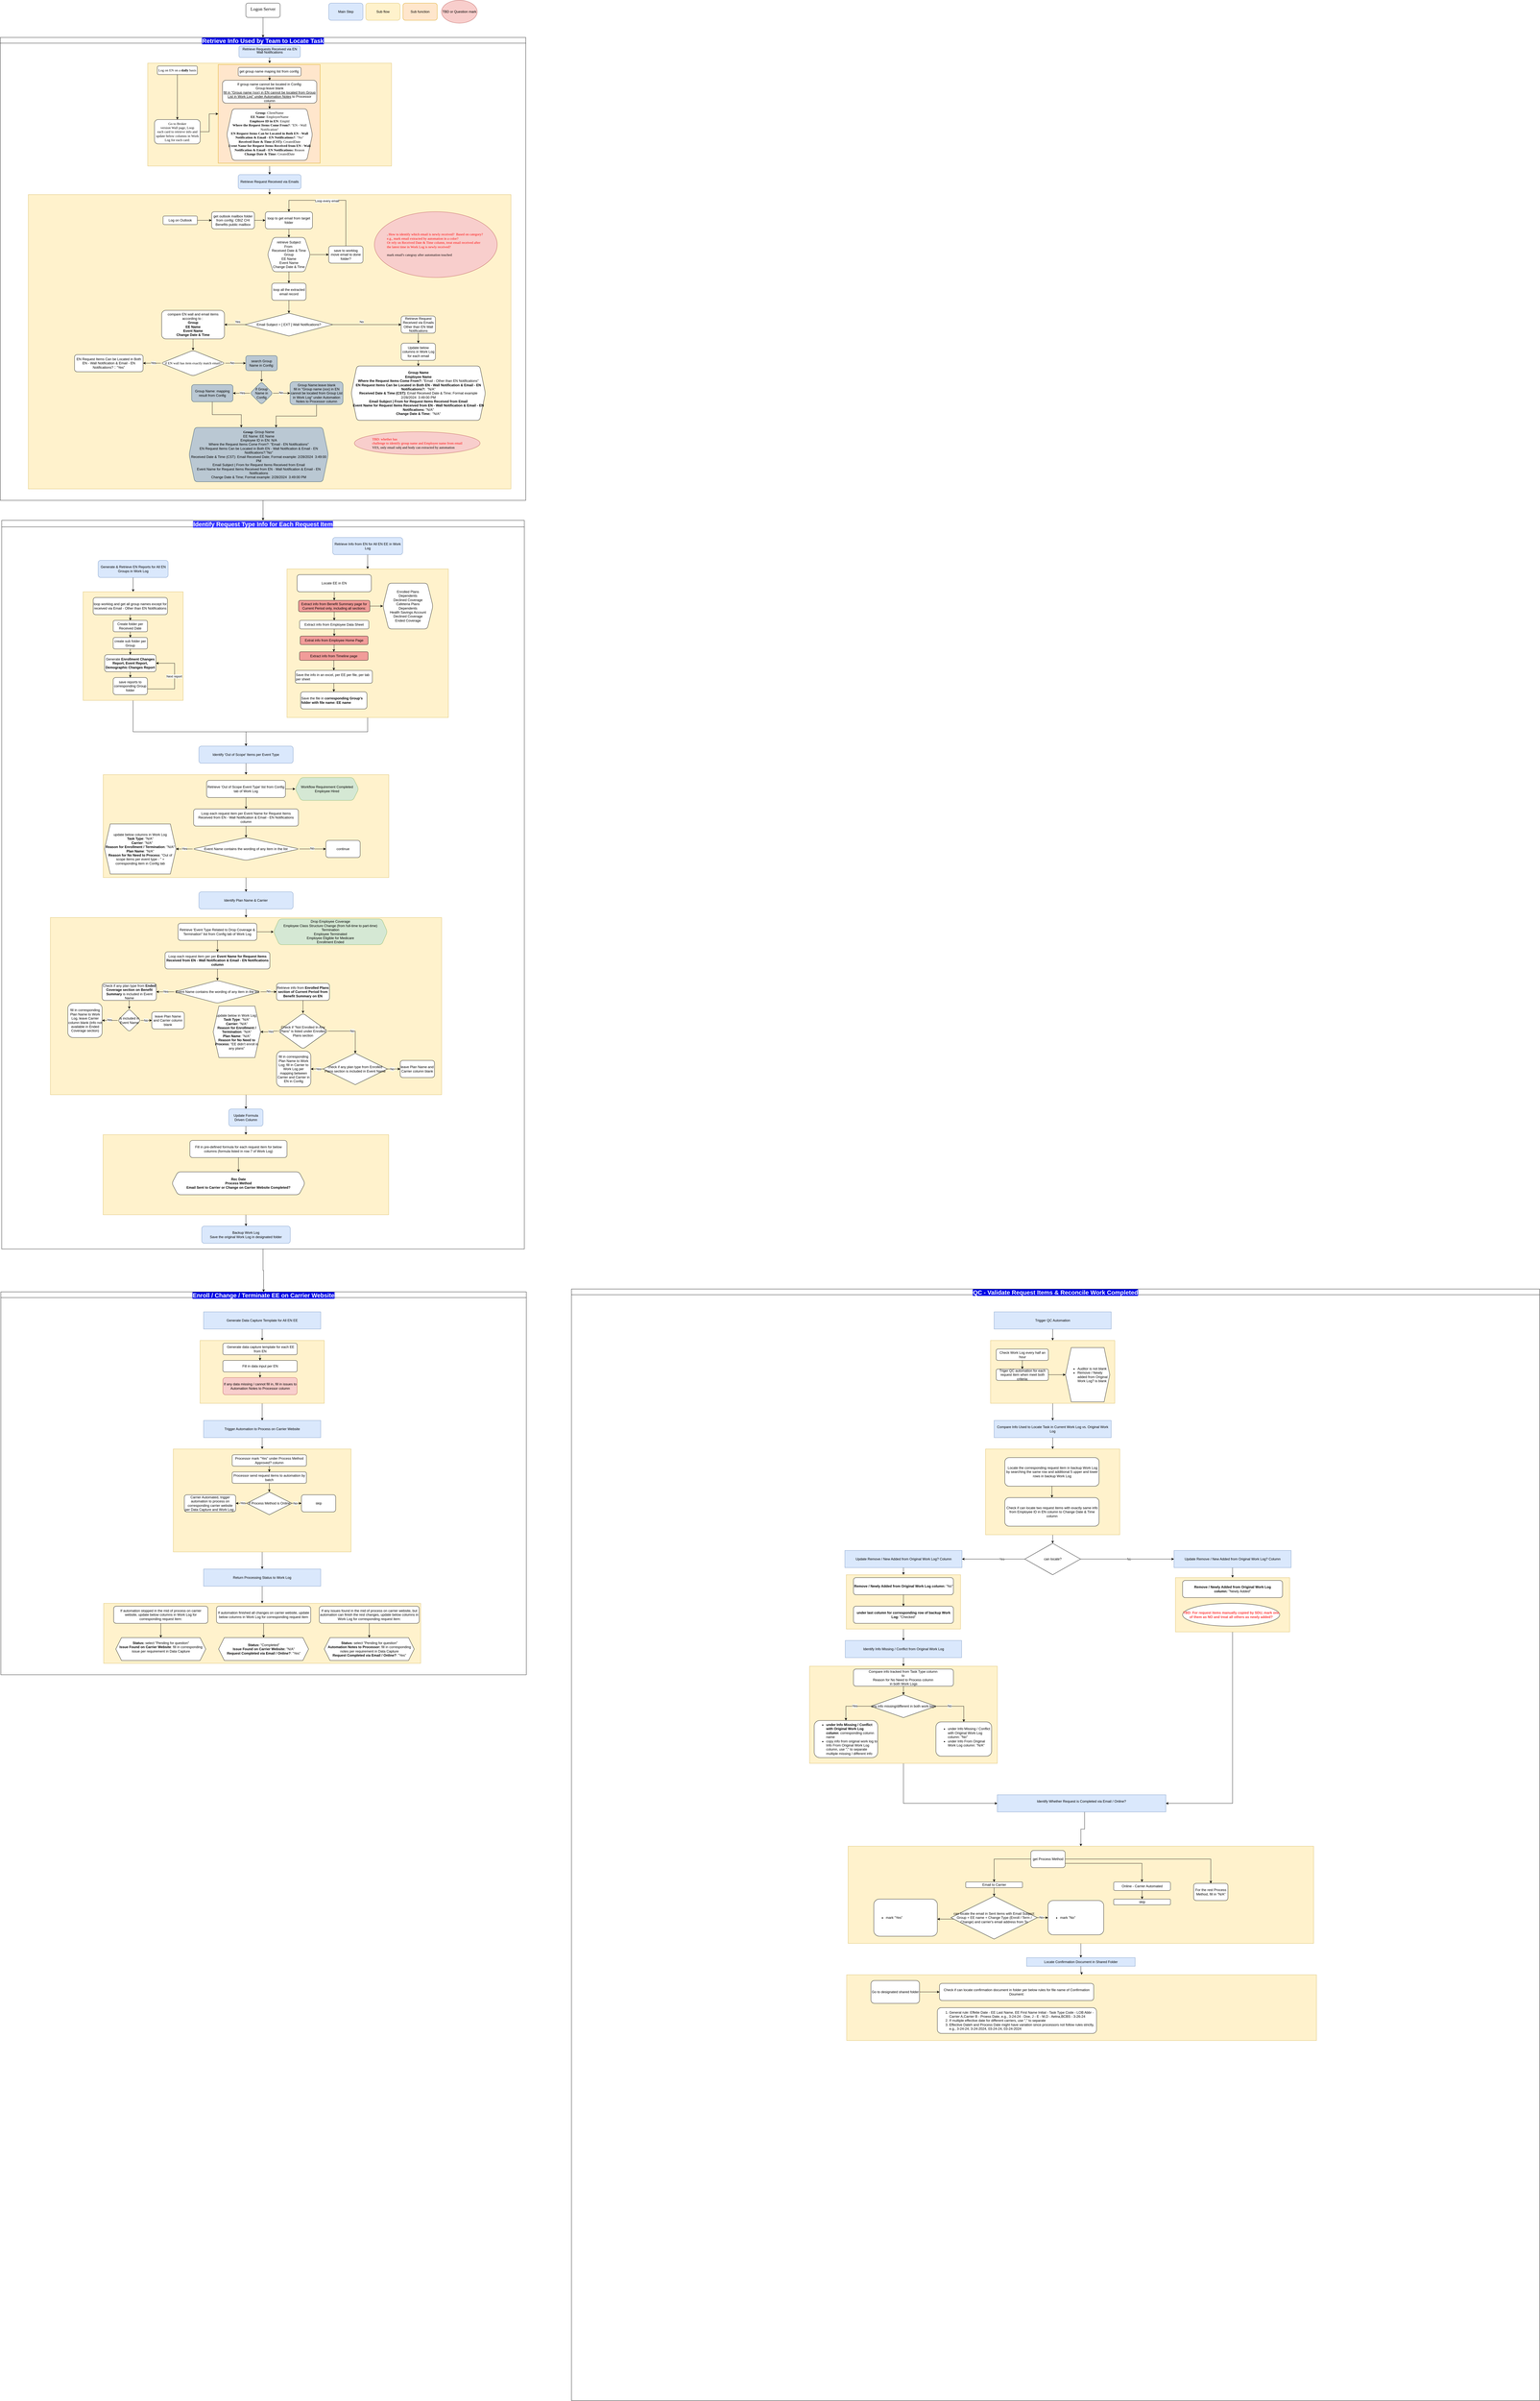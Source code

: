 <mxfile version="24.2.0" type="github">
  <diagram name="第 1 页" id="83uqd1XD576B4KeyOUZV">
    <mxGraphModel dx="15190" dy="7860" grid="1" gridSize="10" guides="1" tooltips="1" connect="1" arrows="1" fold="1" page="1" pageScale="1" pageWidth="850" pageHeight="1100" math="0" shadow="0">
      <root>
        <mxCell id="0" />
        <mxCell id="1" parent="0" />
        <mxCell id="GgeAHl5cq-EndFfnK4Qn-97" value="Enroll / Change / Terminate EE on Carrier Website" style="swimlane;startSize=20;horizontal=1;containerType=tree;fontSize=21;labelBackgroundColor=#0008e6;fontColor=#ffffff;" parent="1" vertex="1">
          <mxGeometry x="-408" y="4520" width="1840" height="1340" as="geometry" />
        </mxCell>
        <mxCell id="GgeAHl5cq-EndFfnK4Qn-290" style="edgeStyle=orthogonalEdgeStyle;rounded=0;orthogonalLoop=1;jettySize=auto;html=1;entryX=0.5;entryY=0;entryDx=0;entryDy=0;" parent="GgeAHl5cq-EndFfnK4Qn-97" source="GgeAHl5cq-EndFfnK4Qn-261" target="GgeAHl5cq-EndFfnK4Qn-272" edge="1">
          <mxGeometry relative="1" as="geometry" />
        </mxCell>
        <mxCell id="GgeAHl5cq-EndFfnK4Qn-261" value="" style="rounded=0;whiteSpace=wrap;html=1;fillColor=#fff2cc;strokeColor=#d6b656;" parent="GgeAHl5cq-EndFfnK4Qn-97" vertex="1">
          <mxGeometry x="697.5" y="170" width="435" height="220" as="geometry" />
        </mxCell>
        <mxCell id="GgeAHl5cq-EndFfnK4Qn-269" style="edgeStyle=orthogonalEdgeStyle;rounded=0;orthogonalLoop=1;jettySize=auto;html=1;entryX=0.5;entryY=0;entryDx=0;entryDy=0;" parent="GgeAHl5cq-EndFfnK4Qn-97" source="GgeAHl5cq-EndFfnK4Qn-258" target="GgeAHl5cq-EndFfnK4Qn-261" edge="1">
          <mxGeometry relative="1" as="geometry" />
        </mxCell>
        <mxCell id="GgeAHl5cq-EndFfnK4Qn-258" value="Generate Data Capture Template for All EN EE" style="rounded=0;whiteSpace=wrap;html=1;fillColor=#dae8fc;strokeColor=#6c8ebf;" parent="GgeAHl5cq-EndFfnK4Qn-97" vertex="1">
          <mxGeometry x="710" y="70" width="410" height="60" as="geometry" />
        </mxCell>
        <mxCell id="GgeAHl5cq-EndFfnK4Qn-262" value="&amp;nbsp;Generate data capture template for each EE from EN" style="rounded=1;whiteSpace=wrap;html=1;" parent="GgeAHl5cq-EndFfnK4Qn-97" vertex="1">
          <mxGeometry x="777.5" y="180" width="260" height="40" as="geometry" />
        </mxCell>
        <mxCell id="GgeAHl5cq-EndFfnK4Qn-263" value="" style="edgeStyle=orthogonalEdgeStyle;rounded=0;orthogonalLoop=1;jettySize=auto;html=1;" parent="GgeAHl5cq-EndFfnK4Qn-97" source="GgeAHl5cq-EndFfnK4Qn-262" target="GgeAHl5cq-EndFfnK4Qn-264" edge="1">
          <mxGeometry relative="1" as="geometry" />
        </mxCell>
        <mxCell id="GgeAHl5cq-EndFfnK4Qn-264" value="Fill in data input per EN" style="rounded=1;whiteSpace=wrap;html=1;" parent="GgeAHl5cq-EndFfnK4Qn-97" vertex="1">
          <mxGeometry x="777.5" y="240" width="260" height="40" as="geometry" />
        </mxCell>
        <mxCell id="GgeAHl5cq-EndFfnK4Qn-265" value="" style="edgeStyle=orthogonalEdgeStyle;rounded=0;orthogonalLoop=1;jettySize=auto;html=1;" parent="GgeAHl5cq-EndFfnK4Qn-97" source="GgeAHl5cq-EndFfnK4Qn-264" target="GgeAHl5cq-EndFfnK4Qn-266" edge="1">
          <mxGeometry relative="1" as="geometry">
            <mxPoint x="487.5" y="4750" as="sourcePoint" />
          </mxGeometry>
        </mxCell>
        <mxCell id="GgeAHl5cq-EndFfnK4Qn-266" value="If any data missing / cannot fill in, fill in issues to Automation Notes to Processor column" style="rounded=1;whiteSpace=wrap;html=1;fillColor=#f8cecc;strokeColor=#b85450;" parent="GgeAHl5cq-EndFfnK4Qn-97" vertex="1">
          <mxGeometry x="777.5" y="300" width="260" height="60" as="geometry" />
        </mxCell>
        <mxCell id="GgeAHl5cq-EndFfnK4Qn-343" style="edgeStyle=orthogonalEdgeStyle;rounded=0;orthogonalLoop=1;jettySize=auto;html=1;entryX=0.5;entryY=0;entryDx=0;entryDy=0;" parent="GgeAHl5cq-EndFfnK4Qn-97" source="GgeAHl5cq-EndFfnK4Qn-270" target="GgeAHl5cq-EndFfnK4Qn-330" edge="1">
          <mxGeometry relative="1" as="geometry" />
        </mxCell>
        <mxCell id="GgeAHl5cq-EndFfnK4Qn-270" value="" style="rounded=0;whiteSpace=wrap;html=1;fillColor=#fff2cc;strokeColor=#d6b656;" parent="GgeAHl5cq-EndFfnK4Qn-97" vertex="1">
          <mxGeometry x="603.75" y="550" width="622.5" height="360" as="geometry" />
        </mxCell>
        <mxCell id="GgeAHl5cq-EndFfnK4Qn-271" style="edgeStyle=orthogonalEdgeStyle;rounded=0;orthogonalLoop=1;jettySize=auto;html=1;entryX=0.5;entryY=0;entryDx=0;entryDy=0;" parent="GgeAHl5cq-EndFfnK4Qn-97" source="GgeAHl5cq-EndFfnK4Qn-272" target="GgeAHl5cq-EndFfnK4Qn-270" edge="1">
          <mxGeometry relative="1" as="geometry" />
        </mxCell>
        <mxCell id="GgeAHl5cq-EndFfnK4Qn-272" value="Trigger Automation to Process on Carrier Website" style="rounded=0;whiteSpace=wrap;html=1;fillColor=#dae8fc;strokeColor=#6c8ebf;" parent="GgeAHl5cq-EndFfnK4Qn-97" vertex="1">
          <mxGeometry x="710" y="450" width="410" height="60" as="geometry" />
        </mxCell>
        <mxCell id="GgeAHl5cq-EndFfnK4Qn-273" value="Processor mark &quot;Yes&quot; under Process Method Approved? column" style="rounded=1;whiteSpace=wrap;html=1;" parent="GgeAHl5cq-EndFfnK4Qn-97" vertex="1">
          <mxGeometry x="810" y="570" width="260" height="40" as="geometry" />
        </mxCell>
        <mxCell id="GgeAHl5cq-EndFfnK4Qn-274" value="" style="edgeStyle=orthogonalEdgeStyle;rounded=0;orthogonalLoop=1;jettySize=auto;html=1;" parent="GgeAHl5cq-EndFfnK4Qn-97" source="GgeAHl5cq-EndFfnK4Qn-273" target="GgeAHl5cq-EndFfnK4Qn-275" edge="1">
          <mxGeometry relative="1" as="geometry" />
        </mxCell>
        <mxCell id="GgeAHl5cq-EndFfnK4Qn-287" style="edgeStyle=orthogonalEdgeStyle;rounded=0;orthogonalLoop=1;jettySize=auto;html=1;" parent="GgeAHl5cq-EndFfnK4Qn-97" source="GgeAHl5cq-EndFfnK4Qn-275" target="GgeAHl5cq-EndFfnK4Qn-299" edge="1">
          <mxGeometry relative="1" as="geometry" />
        </mxCell>
        <mxCell id="GgeAHl5cq-EndFfnK4Qn-275" value="Processor send request items to automation by batch" style="rounded=1;whiteSpace=wrap;html=1;" parent="GgeAHl5cq-EndFfnK4Qn-97" vertex="1">
          <mxGeometry x="810" y="630" width="260" height="40" as="geometry" />
        </mxCell>
        <mxCell id="GgeAHl5cq-EndFfnK4Qn-297" value="Carrier Automated, trigger automation to process on corresponding carrier website per Data Capture and Work Log;&amp;nbsp;" style="rounded=1;whiteSpace=wrap;html=1;" parent="GgeAHl5cq-EndFfnK4Qn-97" vertex="1">
          <mxGeometry x="642.5" y="710" width="180" height="60" as="geometry" />
        </mxCell>
        <mxCell id="GgeAHl5cq-EndFfnK4Qn-300" style="edgeStyle=orthogonalEdgeStyle;rounded=0;orthogonalLoop=1;jettySize=auto;html=1;" parent="GgeAHl5cq-EndFfnK4Qn-97" source="GgeAHl5cq-EndFfnK4Qn-299" target="GgeAHl5cq-EndFfnK4Qn-297" edge="1">
          <mxGeometry relative="1" as="geometry" />
        </mxCell>
        <mxCell id="GgeAHl5cq-EndFfnK4Qn-301" value="Yes" style="edgeLabel;html=1;align=center;verticalAlign=middle;resizable=0;points=[];" parent="GgeAHl5cq-EndFfnK4Qn-300" vertex="1" connectable="0">
          <mxGeometry x="-0.334" y="-1" relative="1" as="geometry">
            <mxPoint as="offset" />
          </mxGeometry>
        </mxCell>
        <mxCell id="GgeAHl5cq-EndFfnK4Qn-307" style="edgeStyle=orthogonalEdgeStyle;rounded=0;orthogonalLoop=1;jettySize=auto;html=1;entryX=0;entryY=0.5;entryDx=0;entryDy=0;" parent="GgeAHl5cq-EndFfnK4Qn-97" source="GgeAHl5cq-EndFfnK4Qn-299" target="GgeAHl5cq-EndFfnK4Qn-304" edge="1">
          <mxGeometry relative="1" as="geometry" />
        </mxCell>
        <mxCell id="GgeAHl5cq-EndFfnK4Qn-308" value="No" style="edgeLabel;html=1;align=center;verticalAlign=middle;resizable=0;points=[];" parent="GgeAHl5cq-EndFfnK4Qn-307" vertex="1" connectable="0">
          <mxGeometry x="-0.143" y="2" relative="1" as="geometry">
            <mxPoint x="-9" y="-2" as="offset" />
          </mxGeometry>
        </mxCell>
        <mxCell id="GgeAHl5cq-EndFfnK4Qn-299" value="If Process Method is Online" style="rhombus;whiteSpace=wrap;html=1;" parent="GgeAHl5cq-EndFfnK4Qn-97" vertex="1">
          <mxGeometry x="860.63" y="700" width="158.75" height="80" as="geometry" />
        </mxCell>
        <mxCell id="GgeAHl5cq-EndFfnK4Qn-304" value="skip" style="rounded=1;whiteSpace=wrap;html=1;" parent="GgeAHl5cq-EndFfnK4Qn-97" vertex="1">
          <mxGeometry x="1052.5" y="710" width="120" height="60" as="geometry" />
        </mxCell>
        <mxCell id="GgeAHl5cq-EndFfnK4Qn-328" value="" style="rounded=0;whiteSpace=wrap;html=1;fillColor=#fff2cc;strokeColor=#d6b656;" parent="GgeAHl5cq-EndFfnK4Qn-97" vertex="1">
          <mxGeometry x="360" y="1090" width="1110" height="210" as="geometry" />
        </mxCell>
        <mxCell id="GgeAHl5cq-EndFfnK4Qn-358" style="edgeStyle=orthogonalEdgeStyle;rounded=0;orthogonalLoop=1;jettySize=auto;html=1;entryX=0.5;entryY=0;entryDx=0;entryDy=0;" parent="GgeAHl5cq-EndFfnK4Qn-97" source="GgeAHl5cq-EndFfnK4Qn-330" target="GgeAHl5cq-EndFfnK4Qn-328" edge="1">
          <mxGeometry relative="1" as="geometry" />
        </mxCell>
        <mxCell id="GgeAHl5cq-EndFfnK4Qn-330" value="&lt;div&gt;Return Processing Status to Work Log&lt;/div&gt;" style="rounded=0;whiteSpace=wrap;html=1;fillColor=#dae8fc;strokeColor=#6c8ebf;" parent="GgeAHl5cq-EndFfnK4Qn-97" vertex="1">
          <mxGeometry x="710" y="970" width="410" height="60" as="geometry" />
        </mxCell>
        <mxCell id="GgeAHl5cq-EndFfnK4Qn-350" style="edgeStyle=orthogonalEdgeStyle;rounded=0;orthogonalLoop=1;jettySize=auto;html=1;" parent="GgeAHl5cq-EndFfnK4Qn-97" source="GgeAHl5cq-EndFfnK4Qn-331" target="GgeAHl5cq-EndFfnK4Qn-347" edge="1">
          <mxGeometry relative="1" as="geometry" />
        </mxCell>
        <mxCell id="GgeAHl5cq-EndFfnK4Qn-331" value="If automation stopped in the mid of process on carrier website, update below columns in Work Log for corresponding request item:" style="rounded=1;whiteSpace=wrap;html=1;" parent="GgeAHl5cq-EndFfnK4Qn-97" vertex="1">
          <mxGeometry x="395" y="1100" width="330" height="60" as="geometry" />
        </mxCell>
        <mxCell id="GgeAHl5cq-EndFfnK4Qn-353" style="edgeStyle=orthogonalEdgeStyle;rounded=0;orthogonalLoop=1;jettySize=auto;html=1;entryX=0.5;entryY=0;entryDx=0;entryDy=0;" parent="GgeAHl5cq-EndFfnK4Qn-97" source="GgeAHl5cq-EndFfnK4Qn-344" target="GgeAHl5cq-EndFfnK4Qn-351" edge="1">
          <mxGeometry relative="1" as="geometry" />
        </mxCell>
        <mxCell id="GgeAHl5cq-EndFfnK4Qn-344" value="If automation finished all changes on carrier website, update below columns in Work Log for corresponding request item" style="rounded=1;whiteSpace=wrap;html=1;" parent="GgeAHl5cq-EndFfnK4Qn-97" vertex="1">
          <mxGeometry x="755" y="1100" width="330" height="60" as="geometry" />
        </mxCell>
        <mxCell id="GgeAHl5cq-EndFfnK4Qn-347" value="&lt;div&gt;&lt;b&gt;Status: &lt;/b&gt;select &quot;Pending for question&quot;&lt;/div&gt;&lt;div&gt;&lt;b&gt;Issue Found on Carrier Website&lt;/b&gt;: fill in corresponding issue per requirement in Data Capture&lt;/div&gt;&lt;div&gt;&lt;br&gt;&lt;/div&gt;" style="shape=hexagon;perimeter=hexagonPerimeter2;whiteSpace=wrap;html=1;fixedSize=1;" parent="GgeAHl5cq-EndFfnK4Qn-97" vertex="1">
          <mxGeometry x="402.5" y="1210" width="315" height="80" as="geometry" />
        </mxCell>
        <mxCell id="GgeAHl5cq-EndFfnK4Qn-351" value="&lt;div&gt;&lt;div&gt;&lt;b&gt;Status:&lt;/b&gt; &quot;Completed&quot;&lt;/div&gt;&lt;div&gt;&lt;b&gt;Issue Found on Carrier Website:&lt;/b&gt; &quot;N/A&quot;&lt;/div&gt;&lt;div&gt;&lt;b&gt;Request Completed via Email / Online?&lt;/b&gt;: &quot;Yes&quot;&lt;/div&gt;&lt;/div&gt;" style="shape=hexagon;perimeter=hexagonPerimeter2;whiteSpace=wrap;html=1;fixedSize=1;" parent="GgeAHl5cq-EndFfnK4Qn-97" vertex="1">
          <mxGeometry x="762.5" y="1210" width="315" height="80" as="geometry" />
        </mxCell>
        <mxCell id="GgeAHl5cq-EndFfnK4Qn-357" style="edgeStyle=orthogonalEdgeStyle;rounded=0;orthogonalLoop=1;jettySize=auto;html=1;" parent="GgeAHl5cq-EndFfnK4Qn-97" source="GgeAHl5cq-EndFfnK4Qn-354" target="GgeAHl5cq-EndFfnK4Qn-355" edge="1">
          <mxGeometry relative="1" as="geometry" />
        </mxCell>
        <mxCell id="GgeAHl5cq-EndFfnK4Qn-354" value="If any issues found in the mid of process on carrier website, but automation can finish the rest changes, update below columns in Work Log for corresponding request item:" style="rounded=1;whiteSpace=wrap;html=1;" parent="GgeAHl5cq-EndFfnK4Qn-97" vertex="1">
          <mxGeometry x="1115" y="1100" width="350" height="60" as="geometry" />
        </mxCell>
        <mxCell id="GgeAHl5cq-EndFfnK4Qn-355" value="&lt;div&gt;&lt;b&gt;Status:&amp;nbsp;&lt;/b&gt;&lt;span style=&quot;background-color: initial;&quot;&gt;select &quot;Pending for question&quot;&lt;/span&gt;&lt;/div&gt;&lt;div&gt;&lt;b&gt;Automation Notes to Processor: &lt;/b&gt;fill in corresponding notes per requirement in Data Capture&lt;br&gt;&lt;/div&gt;&lt;div&gt;&lt;b&gt;Request Completed via Email / Online?&lt;/b&gt;: &quot;Yes&quot;&lt;/div&gt;" style="shape=hexagon;perimeter=hexagonPerimeter2;whiteSpace=wrap;html=1;fixedSize=1;" parent="GgeAHl5cq-EndFfnK4Qn-97" vertex="1">
          <mxGeometry x="1132.5" y="1210" width="315" height="80" as="geometry" />
        </mxCell>
        <mxCell id="GgeAHl5cq-EndFfnK4Qn-33" value="" style="edgeStyle=orthogonalEdgeStyle;rounded=0;orthogonalLoop=1;jettySize=auto;html=1;" parent="1" source="GgeAHl5cq-EndFfnK4Qn-8" target="GgeAHl5cq-EndFfnK4Qn-31" edge="1">
          <mxGeometry relative="1" as="geometry" />
        </mxCell>
        <mxCell id="GgeAHl5cq-EndFfnK4Qn-8" value="" style="rounded=0;whiteSpace=wrap;html=1;fillColor=#fff2cc;strokeColor=#d6b656;" parent="1" vertex="1">
          <mxGeometry x="106.25" y="220" width="853.75" height="360" as="geometry" />
        </mxCell>
        <mxCell id="GgeAHl5cq-EndFfnK4Qn-24" value="" style="rounded=0;whiteSpace=wrap;html=1;fillColor=#ffe6cc;strokeColor=#d79b00;" parent="1" vertex="1">
          <mxGeometry x="353.13" y="225" width="356.87" height="345" as="geometry" />
        </mxCell>
        <mxCell id="GgeAHl5cq-EndFfnK4Qn-255" style="edgeStyle=orthogonalEdgeStyle;rounded=0;orthogonalLoop=1;jettySize=auto;html=1;entryX=0.5;entryY=0;entryDx=0;entryDy=0;" parent="1" source="GgeAHl5cq-EndFfnK4Qn-1" target="GgeAHl5cq-EndFfnK4Qn-253" edge="1">
          <mxGeometry relative="1" as="geometry" />
        </mxCell>
        <mxCell id="GgeAHl5cq-EndFfnK4Qn-1" value="&lt;p style=&quot;line-height: 90%; margin-top: 0pt; margin-bottom: 5.04pt; margin-left: 0in; text-indent: 0in;&quot;&gt;&lt;span style=&quot;font-size: 12pt; font-family: Calibri;&quot;&gt;Log&lt;/span&gt;&lt;span style=&quot;font-size: 12pt; font-family: Calibri; vertical-align: baseline;&quot;&gt;on Server&lt;/span&gt;&lt;/p&gt;" style="rounded=1;whiteSpace=wrap;html=1;fontStyle=0" parent="1" vertex="1">
          <mxGeometry x="450" y="10" width="120" height="50" as="geometry" />
        </mxCell>
        <mxCell id="GgeAHl5cq-EndFfnK4Qn-9" value="" style="edgeStyle=orthogonalEdgeStyle;rounded=0;orthogonalLoop=1;jettySize=auto;html=1;" parent="1" source="GgeAHl5cq-EndFfnK4Qn-3" target="GgeAHl5cq-EndFfnK4Qn-8" edge="1">
          <mxGeometry relative="1" as="geometry" />
        </mxCell>
        <mxCell id="GgeAHl5cq-EndFfnK4Qn-12" value="" style="edgeStyle=orthogonalEdgeStyle;rounded=0;orthogonalLoop=1;jettySize=auto;html=1;" parent="1" source="GgeAHl5cq-EndFfnK4Qn-10" target="GgeAHl5cq-EndFfnK4Qn-11" edge="1">
          <mxGeometry relative="1" as="geometry" />
        </mxCell>
        <mxCell id="GgeAHl5cq-EndFfnK4Qn-10" value="&lt;p style=&quot;language:en-US;margin-top:0pt;margin-bottom:0pt;margin-left:0in;&lt;br/&gt;text-indent:0in;text-align:left&quot;&gt;&lt;span style=&quot;font-size: 9pt; font-family: Calibri;&quot;&gt;Log on EN on a &lt;/span&gt;&lt;span style=&quot;font-size: 9pt; font-family: Calibri; font-weight: bold;&quot;&gt;daily&lt;/span&gt;&lt;span style=&quot;font-size: 9pt; font-family: Calibri;&quot;&gt; basis&lt;/span&gt;&lt;/p&gt;" style="rounded=1;whiteSpace=wrap;html=1;" parent="1" vertex="1">
          <mxGeometry x="140" y="230" width="140" height="30" as="geometry" />
        </mxCell>
        <mxCell id="GgeAHl5cq-EndFfnK4Qn-26" style="edgeStyle=orthogonalEdgeStyle;rounded=0;orthogonalLoop=1;jettySize=auto;html=1;" parent="1" source="GgeAHl5cq-EndFfnK4Qn-11" target="GgeAHl5cq-EndFfnK4Qn-24" edge="1">
          <mxGeometry relative="1" as="geometry" />
        </mxCell>
        <mxCell id="GgeAHl5cq-EndFfnK4Qn-11" value="&lt;p style=&quot;margin-top: 0pt; margin-bottom: 0pt; margin-left: 0in;&quot;&gt;&lt;span style=&quot;font-size: 9pt; font-family: Calibri;&quot;&gt;Go to Broker&lt;/span&gt;&lt;span style=&quot;font-size: 9pt; font-family: Calibri; vertical-align: baseline;&quot;&gt;&lt;br&gt;version Wall page,&amp;nbsp;&lt;/span&gt;&lt;span style=&quot;font-family: Calibri; font-size: 9pt; text-indent: 0in; background-color: initial;&quot;&gt;Loop&lt;br&gt;each card to retrieve info and update below columns in Work Log for each card:&lt;/span&gt;&lt;/p&gt;" style="whiteSpace=wrap;html=1;rounded=1;align=center;" parent="1" vertex="1">
          <mxGeometry x="130" y="417.5" width="160" height="85" as="geometry" />
        </mxCell>
        <mxCell id="GgeAHl5cq-EndFfnK4Qn-15" value="&lt;span style=&quot;font-size: 9pt; font-family: Calibri; font-weight: bold; vertical-align: baseline;&quot;&gt;Group&lt;/span&gt;&lt;span style=&quot;font-size: 9pt; font-family: Calibri; vertical-align: baseline;&quot;&gt;: ClientName&lt;/span&gt;&lt;div&gt;&lt;span style=&quot;vertical-align: baseline;&quot;&gt;&lt;font face=&quot;Calibri&quot;&gt;&lt;div style=&quot;&quot;&gt;&lt;b&gt;EE Name&lt;/b&gt;: EmployeeName&lt;/div&gt;&lt;div style=&quot;&quot;&gt;&lt;b&gt;Employee ID in EN&lt;/b&gt;: EmpId&lt;/div&gt;&lt;div style=&quot;&quot;&gt;&lt;b&gt;Where the Request Items Come From?&lt;/b&gt;: &quot;EN - Wall Notification&quot;&lt;/div&gt;&lt;div style=&quot;&quot;&gt;&lt;b&gt;EN Request Items Can be Located in Both EN - Wall Notification &amp;amp; Email - EN Notifications?&lt;/b&gt;: &quot;No&quot;&lt;/div&gt;&lt;div style=&quot;&quot;&gt;&lt;b&gt;Received Date &amp;amp; Time (CST): &lt;/b&gt;CreatedDate&lt;/div&gt;&lt;div style=&quot;&quot;&gt;&lt;b&gt;Event Name for Request Items Received from EN - Wall Notification &amp;amp; Email - EN Notifications:&lt;/b&gt; Reason&lt;/div&gt;&lt;div style=&quot;&quot;&gt;&lt;b&gt;Change Date &amp;amp; Time:&lt;/b&gt; CreatedDate&lt;/div&gt;&lt;/font&gt;&lt;/span&gt;&lt;/div&gt;" style="shape=hexagon;perimeter=hexagonPerimeter2;whiteSpace=wrap;html=1;fixedSize=1;rounded=1;verticalAlign=top;align=center;" parent="1" vertex="1">
          <mxGeometry x="383.13" y="380" width="300" height="180" as="geometry" />
        </mxCell>
        <mxCell id="GgeAHl5cq-EndFfnK4Qn-22" value="" style="edgeStyle=orthogonalEdgeStyle;rounded=0;orthogonalLoop=1;jettySize=auto;html=1;" parent="1" source="GgeAHl5cq-EndFfnK4Qn-17" target="GgeAHl5cq-EndFfnK4Qn-21" edge="1">
          <mxGeometry relative="1" as="geometry" />
        </mxCell>
        <mxCell id="GgeAHl5cq-EndFfnK4Qn-17" value="get group name maping list from config&amp;nbsp;&lt;div&gt;&lt;br&gt;&lt;/div&gt;" style="whiteSpace=wrap;html=1;verticalAlign=top;rounded=1;" parent="1" vertex="1">
          <mxGeometry x="423.13" y="235" width="220" height="30" as="geometry" />
        </mxCell>
        <mxCell id="GgeAHl5cq-EndFfnK4Qn-23" value="" style="edgeStyle=orthogonalEdgeStyle;rounded=0;orthogonalLoop=1;jettySize=auto;html=1;" parent="1" source="GgeAHl5cq-EndFfnK4Qn-21" target="GgeAHl5cq-EndFfnK4Qn-15" edge="1">
          <mxGeometry relative="1" as="geometry" />
        </mxCell>
        <mxCell id="GgeAHl5cq-EndFfnK4Qn-21" value="If group name cannot be located in Config:&lt;div&gt;Group:leave blank&lt;div&gt;&lt;u&gt;fill in &quot;Group name (xxx) in EN cannot be located from Group List in Work Log&quot; under Automation Notes&lt;/u&gt; to Processor column&lt;br&gt;&lt;div&gt;&lt;br&gt;&lt;/div&gt;&lt;/div&gt;&lt;/div&gt;" style="whiteSpace=wrap;html=1;verticalAlign=top;rounded=1;align=center;" parent="1" vertex="1">
          <mxGeometry x="368.13" y="280" width="330" height="80" as="geometry" />
        </mxCell>
        <mxCell id="GgeAHl5cq-EndFfnK4Qn-35" value="" style="edgeStyle=orthogonalEdgeStyle;rounded=0;orthogonalLoop=1;jettySize=auto;html=1;" parent="1" source="GgeAHl5cq-EndFfnK4Qn-31" target="GgeAHl5cq-EndFfnK4Qn-34" edge="1">
          <mxGeometry relative="1" as="geometry" />
        </mxCell>
        <mxCell id="GgeAHl5cq-EndFfnK4Qn-31" value="&lt;div&gt;Retrieve Request Received via Emails&lt;br&gt;&lt;/div&gt;" style="whiteSpace=wrap;html=1;verticalAlign=middle;rounded=1;fillColor=#dae8fc;strokeColor=#6c8ebf;" parent="1" vertex="1">
          <mxGeometry x="423.13" y="610" width="220" height="50" as="geometry" />
        </mxCell>
        <mxCell id="GgeAHl5cq-EndFfnK4Qn-34" value="" style="rounded=0;whiteSpace=wrap;html=1;fillColor=#fff2cc;strokeColor=#d6b656;" parent="1" vertex="1">
          <mxGeometry x="-311.87" y="680" width="1690" height="1030" as="geometry" />
        </mxCell>
        <mxCell id="GgeAHl5cq-EndFfnK4Qn-38" value="" style="edgeStyle=orthogonalEdgeStyle;rounded=0;orthogonalLoop=1;jettySize=auto;html=1;" parent="1" source="GgeAHl5cq-EndFfnK4Qn-36" target="GgeAHl5cq-EndFfnK4Qn-37" edge="1">
          <mxGeometry relative="1" as="geometry" />
        </mxCell>
        <mxCell id="GgeAHl5cq-EndFfnK4Qn-36" value="Log on Outlook" style="rounded=1;whiteSpace=wrap;html=1;" parent="1" vertex="1">
          <mxGeometry x="160" y="755" width="120" height="30" as="geometry" />
        </mxCell>
        <mxCell id="GgeAHl5cq-EndFfnK4Qn-40" value="" style="edgeStyle=orthogonalEdgeStyle;rounded=0;orthogonalLoop=1;jettySize=auto;html=1;" parent="1" source="GgeAHl5cq-EndFfnK4Qn-37" target="GgeAHl5cq-EndFfnK4Qn-39" edge="1">
          <mxGeometry relative="1" as="geometry" />
        </mxCell>
        <mxCell id="GgeAHl5cq-EndFfnK4Qn-37" value="get outlook mailbox folder from config:&amp;nbsp;CBIZ CHI Benefits public mailbox" style="whiteSpace=wrap;html=1;rounded=1;" parent="1" vertex="1">
          <mxGeometry x="330" y="740" width="150" height="60" as="geometry" />
        </mxCell>
        <mxCell id="GgeAHl5cq-EndFfnK4Qn-51" value="" style="edgeStyle=orthogonalEdgeStyle;rounded=0;orthogonalLoop=1;jettySize=auto;html=1;" parent="1" source="GgeAHl5cq-EndFfnK4Qn-39" target="GgeAHl5cq-EndFfnK4Qn-50" edge="1">
          <mxGeometry relative="1" as="geometry" />
        </mxCell>
        <mxCell id="GgeAHl5cq-EndFfnK4Qn-39" value="loop to get email from target folder" style="whiteSpace=wrap;html=1;rounded=1;" parent="1" vertex="1">
          <mxGeometry x="518.13" y="740" width="165" height="60" as="geometry" />
        </mxCell>
        <mxCell id="GgeAHl5cq-EndFfnK4Qn-44" style="edgeStyle=orthogonalEdgeStyle;rounded=0;orthogonalLoop=1;jettySize=auto;html=1;entryX=0.5;entryY=0;entryDx=0;entryDy=0;" parent="1" source="GgeAHl5cq-EndFfnK4Qn-41" target="GgeAHl5cq-EndFfnK4Qn-39" edge="1">
          <mxGeometry relative="1" as="geometry">
            <Array as="points">
              <mxPoint x="800" y="700" />
              <mxPoint x="601" y="700" />
            </Array>
          </mxGeometry>
        </mxCell>
        <mxCell id="GgeAHl5cq-EndFfnK4Qn-45" value="Loop every email" style="edgeLabel;html=1;align=center;verticalAlign=middle;resizable=0;points=[];" parent="GgeAHl5cq-EndFfnK4Qn-44" vertex="1" connectable="0">
          <mxGeometry x="0.135" y="2" relative="1" as="geometry">
            <mxPoint as="offset" />
          </mxGeometry>
        </mxCell>
        <mxCell id="GgeAHl5cq-EndFfnK4Qn-41" value="save to worklog&lt;div&gt;move email to done folder?&lt;/div&gt;" style="whiteSpace=wrap;html=1;rounded=1;" parent="1" vertex="1">
          <mxGeometry x="740" y="860" width="120" height="60" as="geometry" />
        </mxCell>
        <mxCell id="GgeAHl5cq-EndFfnK4Qn-46" value="&lt;p style=&quot;language:en-US;margin-top:0pt;margin-bottom:0pt;margin-left:0in;&lt;br/&gt;text-indent:0in;text-align:left&quot;&gt;&lt;span style=&quot;font-size: 9pt; font-family: Calibri; vertical-align: baseline;&quot;&gt;. &lt;/span&gt;&lt;span style=&quot;font-size: 9pt; font-family: Calibri; color: red; vertical-align: baseline;&quot;&gt;How to identify which email is newly received?&amp;nbsp; Based on category?&amp;nbsp;&amp;nbsp;&lt;/span&gt;&lt;/p&gt;&lt;p style=&quot;language:en-US;margin-top:0pt;margin-bottom:0pt;margin-left:0in;&lt;br/&gt;text-indent:0in;text-align:left&quot;&gt;&lt;span style=&quot;font-size: 9pt; font-family: Calibri; color: red; vertical-align: baseline;&quot;&gt;e.g., mark email extracted by automation in a color?&amp;nbsp;&lt;/span&gt;&lt;/p&gt;&lt;p style=&quot;language:en-US;margin-top:0pt;margin-bottom:0pt;margin-left:0in;&lt;br/&gt;text-indent:0in;text-align:left&quot;&gt;&lt;span style=&quot;font-size: 9pt; font-family: Calibri; color: red; vertical-align: baseline;&quot;&gt;Or rely on Received Date &amp;amp; Time column, treat email received after&lt;br&gt;the latest time in Work Log is newly received?&lt;/span&gt;&lt;/p&gt;&lt;p style=&quot;language:en-US;margin-top:0pt;margin-bottom:0pt;margin-left:0in;&lt;br/&gt;text-indent:0in;text-align:left&quot;&gt;&lt;span style=&quot;font-size: 9pt; font-family: Calibri; color: red; vertical-align: baseline;&quot;&gt;&lt;br&gt;&lt;/span&gt;&lt;/p&gt;&lt;p style=&quot;language:en-US;margin-top:0pt;margin-bottom:0pt;margin-left:0in;&lt;br/&gt;text-indent:0in;text-align:left&quot;&gt;&lt;span style=&quot;font-size: 9pt; font-family: Calibri; vertical-align: baseline;&quot;&gt;mark email&#39;s categray after automation touched&lt;/span&gt;&lt;/p&gt;" style="ellipse;whiteSpace=wrap;html=1;fillColor=#f8cecc;strokeColor=#b85450;" parent="1" vertex="1">
          <mxGeometry x="900" y="740" width="430" height="230" as="geometry" />
        </mxCell>
        <mxCell id="GgeAHl5cq-EndFfnK4Qn-49" value="" style="edgeStyle=orthogonalEdgeStyle;rounded=0;orthogonalLoop=1;jettySize=auto;html=1;" parent="1" source="GgeAHl5cq-EndFfnK4Qn-47" target="GgeAHl5cq-EndFfnK4Qn-48" edge="1">
          <mxGeometry relative="1" as="geometry" />
        </mxCell>
        <mxCell id="GgeAHl5cq-EndFfnK4Qn-47" value="compare EN wall and email items according to :&amp;nbsp;&lt;div&gt;&lt;div&gt;&lt;b&gt;Group&lt;/b&gt;&lt;/div&gt;&lt;div&gt;&lt;b&gt;EE Name&lt;/b&gt;&lt;/div&gt;&lt;div&gt;&lt;b&gt;Event Name&lt;/b&gt;&lt;/div&gt;&lt;div&gt;&lt;b&gt;Change Date &amp;amp; Time&lt;/b&gt;&lt;/div&gt;&lt;/div&gt;" style="rounded=1;whiteSpace=wrap;html=1;" parent="1" vertex="1">
          <mxGeometry x="155" y="1085" width="220" height="100" as="geometry" />
        </mxCell>
        <mxCell id="GgeAHl5cq-EndFfnK4Qn-65" value="" style="edgeStyle=orthogonalEdgeStyle;rounded=0;orthogonalLoop=1;jettySize=auto;html=1;" parent="1" source="GgeAHl5cq-EndFfnK4Qn-48" target="GgeAHl5cq-EndFfnK4Qn-64" edge="1">
          <mxGeometry relative="1" as="geometry" />
        </mxCell>
        <mxCell id="GgeAHl5cq-EndFfnK4Qn-66" value="Yes" style="edgeLabel;html=1;align=center;verticalAlign=middle;resizable=0;points=[];" parent="GgeAHl5cq-EndFfnK4Qn-65" vertex="1" connectable="0">
          <mxGeometry x="-0.12" y="-1" relative="1" as="geometry">
            <mxPoint x="1" as="offset" />
          </mxGeometry>
        </mxCell>
        <mxCell id="GgeAHl5cq-EndFfnK4Qn-68" value="" style="edgeStyle=orthogonalEdgeStyle;rounded=0;orthogonalLoop=1;jettySize=auto;html=1;" parent="1" source="GgeAHl5cq-EndFfnK4Qn-48" target="GgeAHl5cq-EndFfnK4Qn-67" edge="1">
          <mxGeometry relative="1" as="geometry" />
        </mxCell>
        <mxCell id="GgeAHl5cq-EndFfnK4Qn-69" value="No" style="edgeLabel;html=1;align=center;verticalAlign=middle;resizable=0;points=[];" parent="GgeAHl5cq-EndFfnK4Qn-68" vertex="1" connectable="0">
          <mxGeometry x="-0.343" y="1" relative="1" as="geometry">
            <mxPoint x="1" as="offset" />
          </mxGeometry>
        </mxCell>
        <mxCell id="GgeAHl5cq-EndFfnK4Qn-48" value="&lt;span style=&quot;font-size: 9pt; font-family: Calibri;&quot;&gt;if EN wall has item exactly match email?&lt;/span&gt;" style="rhombus;whiteSpace=wrap;html=1;rounded=1;" parent="1" vertex="1">
          <mxGeometry x="152.5" y="1225" width="225" height="90" as="geometry" />
        </mxCell>
        <mxCell id="GgeAHl5cq-EndFfnK4Qn-52" value="" style="edgeStyle=orthogonalEdgeStyle;rounded=0;orthogonalLoop=1;jettySize=auto;html=1;" parent="1" source="GgeAHl5cq-EndFfnK4Qn-50" target="GgeAHl5cq-EndFfnK4Qn-41" edge="1">
          <mxGeometry relative="1" as="geometry" />
        </mxCell>
        <mxCell id="GgeAHl5cq-EndFfnK4Qn-87" style="edgeStyle=orthogonalEdgeStyle;rounded=0;orthogonalLoop=1;jettySize=auto;html=1;" parent="1" source="GgeAHl5cq-EndFfnK4Qn-50" target="GgeAHl5cq-EndFfnK4Qn-57" edge="1">
          <mxGeometry relative="1" as="geometry" />
        </mxCell>
        <mxCell id="GgeAHl5cq-EndFfnK4Qn-50" value="retrieve Subject&lt;div&gt;From&amp;nbsp;&lt;/div&gt;&lt;div&gt;Received Date &amp;amp; Time Group&lt;div&gt;EE Name&lt;br&gt;&lt;/div&gt;&lt;div&gt;Event Name&lt;br&gt;&lt;/div&gt;&lt;div&gt;Change Date &amp;amp; Time&lt;br&gt;&lt;/div&gt;&lt;/div&gt;" style="shape=hexagon;perimeter=hexagonPerimeter2;whiteSpace=wrap;html=1;fixedSize=1;rounded=1;" parent="1" vertex="1">
          <mxGeometry x="525.95" y="830" width="149.37" height="120" as="geometry" />
        </mxCell>
        <mxCell id="GgeAHl5cq-EndFfnK4Qn-56" value="" style="edgeStyle=orthogonalEdgeStyle;rounded=0;orthogonalLoop=1;jettySize=auto;html=1;" parent="1" source="GgeAHl5cq-EndFfnK4Qn-54" target="GgeAHl5cq-EndFfnK4Qn-47" edge="1">
          <mxGeometry relative="1" as="geometry" />
        </mxCell>
        <mxCell id="GgeAHl5cq-EndFfnK4Qn-60" value="Yes" style="edgeLabel;html=1;align=center;verticalAlign=middle;resizable=0;points=[];" parent="GgeAHl5cq-EndFfnK4Qn-56" vertex="1" connectable="0">
          <mxGeometry x="-0.419" y="-1" relative="1" as="geometry">
            <mxPoint x="-5" y="-9" as="offset" />
          </mxGeometry>
        </mxCell>
        <mxCell id="GgeAHl5cq-EndFfnK4Qn-62" value="" style="edgeStyle=orthogonalEdgeStyle;rounded=0;orthogonalLoop=1;jettySize=auto;html=1;" parent="1" source="GgeAHl5cq-EndFfnK4Qn-54" target="GgeAHl5cq-EndFfnK4Qn-61" edge="1">
          <mxGeometry relative="1" as="geometry" />
        </mxCell>
        <mxCell id="GgeAHl5cq-EndFfnK4Qn-63" value="No" style="edgeLabel;html=1;align=center;verticalAlign=middle;resizable=0;points=[];" parent="GgeAHl5cq-EndFfnK4Qn-62" vertex="1" connectable="0">
          <mxGeometry x="-0.487" y="2" relative="1" as="geometry">
            <mxPoint x="39" y="-8" as="offset" />
          </mxGeometry>
        </mxCell>
        <mxCell id="GgeAHl5cq-EndFfnK4Qn-54" value="Email Subject = [ EXT ] Wall Notifications?" style="rhombus;whiteSpace=wrap;html=1;" parent="1" vertex="1">
          <mxGeometry x="447.19" y="1095" width="306.87" height="80" as="geometry" />
        </mxCell>
        <mxCell id="GgeAHl5cq-EndFfnK4Qn-59" value="" style="edgeStyle=orthogonalEdgeStyle;rounded=0;orthogonalLoop=1;jettySize=auto;html=1;" parent="1" source="GgeAHl5cq-EndFfnK4Qn-57" target="GgeAHl5cq-EndFfnK4Qn-54" edge="1">
          <mxGeometry relative="1" as="geometry" />
        </mxCell>
        <mxCell id="GgeAHl5cq-EndFfnK4Qn-57" value="loop all the extracted email record" style="rounded=1;whiteSpace=wrap;html=1;" parent="1" vertex="1">
          <mxGeometry x="540.63" y="990" width="120" height="60" as="geometry" />
        </mxCell>
        <mxCell id="GgeAHl5cq-EndFfnK4Qn-92" value="" style="edgeStyle=orthogonalEdgeStyle;rounded=0;orthogonalLoop=1;jettySize=auto;html=1;" parent="1" source="GgeAHl5cq-EndFfnK4Qn-61" target="GgeAHl5cq-EndFfnK4Qn-91" edge="1">
          <mxGeometry relative="1" as="geometry" />
        </mxCell>
        <mxCell id="GgeAHl5cq-EndFfnK4Qn-61" value="Retrieve Request Received via Emails Other than EN Wall Notifications" style="rounded=1;whiteSpace=wrap;html=1;" parent="1" vertex="1">
          <mxGeometry x="993.745" y="1105" width="120" height="60" as="geometry" />
        </mxCell>
        <mxCell id="GgeAHl5cq-EndFfnK4Qn-64" value="EN Request Items Can be Located in Both EN - Wall Notification &amp;amp; Email - EN Notifications?：&quot;Yes&quot;" style="whiteSpace=wrap;html=1;rounded=1;" parent="1" vertex="1">
          <mxGeometry x="-150" y="1240" width="240" height="60" as="geometry" />
        </mxCell>
        <mxCell id="GgeAHl5cq-EndFfnK4Qn-71" value="" style="edgeStyle=orthogonalEdgeStyle;rounded=0;orthogonalLoop=1;jettySize=auto;html=1;" parent="1" source="GgeAHl5cq-EndFfnK4Qn-67" target="GgeAHl5cq-EndFfnK4Qn-70" edge="1">
          <mxGeometry relative="1" as="geometry" />
        </mxCell>
        <mxCell id="GgeAHl5cq-EndFfnK4Qn-67" value="search Group Name in Config:" style="whiteSpace=wrap;html=1;rounded=1;fillColor=#bac8d3;strokeColor=#23445d;" parent="1" vertex="1">
          <mxGeometry x="449.69" y="1243.75" width="110" height="52.5" as="geometry" />
        </mxCell>
        <mxCell id="GgeAHl5cq-EndFfnK4Qn-73" value="" style="edgeStyle=orthogonalEdgeStyle;rounded=0;orthogonalLoop=1;jettySize=auto;html=1;" parent="1" source="GgeAHl5cq-EndFfnK4Qn-70" target="GgeAHl5cq-EndFfnK4Qn-72" edge="1">
          <mxGeometry relative="1" as="geometry" />
        </mxCell>
        <mxCell id="GgeAHl5cq-EndFfnK4Qn-77" value="No" style="edgeLabel;html=1;align=center;verticalAlign=middle;resizable=0;points=[];" parent="GgeAHl5cq-EndFfnK4Qn-73" vertex="1" connectable="0">
          <mxGeometry x="-0.056" y="2" relative="1" as="geometry">
            <mxPoint as="offset" />
          </mxGeometry>
        </mxCell>
        <mxCell id="GgeAHl5cq-EndFfnK4Qn-75" value="" style="edgeStyle=orthogonalEdgeStyle;rounded=0;orthogonalLoop=1;jettySize=auto;html=1;" parent="1" source="GgeAHl5cq-EndFfnK4Qn-70" target="GgeAHl5cq-EndFfnK4Qn-74" edge="1">
          <mxGeometry relative="1" as="geometry" />
        </mxCell>
        <mxCell id="GgeAHl5cq-EndFfnK4Qn-76" value="Yes" style="edgeLabel;html=1;align=center;verticalAlign=middle;resizable=0;points=[];" parent="GgeAHl5cq-EndFfnK4Qn-75" vertex="1" connectable="0">
          <mxGeometry x="-0.077" y="-1" relative="1" as="geometry">
            <mxPoint as="offset" />
          </mxGeometry>
        </mxCell>
        <mxCell id="GgeAHl5cq-EndFfnK4Qn-70" value="if Group Name in Config" style="rhombus;whiteSpace=wrap;html=1;rounded=1;fillColor=#bac8d3;strokeColor=#23445d;" parent="1" vertex="1">
          <mxGeometry x="464.69" y="1335" width="80" height="80" as="geometry" />
        </mxCell>
        <mxCell id="GgeAHl5cq-EndFfnK4Qn-85" style="edgeStyle=orthogonalEdgeStyle;rounded=0;orthogonalLoop=1;jettySize=auto;html=1;entryX=0.625;entryY=0;entryDx=0;entryDy=0;" parent="1" source="GgeAHl5cq-EndFfnK4Qn-72" target="GgeAHl5cq-EndFfnK4Qn-81" edge="1">
          <mxGeometry relative="1" as="geometry" />
        </mxCell>
        <mxCell id="GgeAHl5cq-EndFfnK4Qn-72" value="&lt;div&gt;Group Name:leave blank&lt;/div&gt;&lt;div&gt;fill in &quot;Group name (xxx) in EN cannot be located from Group List in Work Log&quot; under Automation Notes to Processor column&lt;/div&gt;" style="whiteSpace=wrap;html=1;rounded=1;fillColor=#bac8d3;strokeColor=#23445d;" parent="1" vertex="1">
          <mxGeometry x="604.69" y="1335" width="185.31" height="80" as="geometry" />
        </mxCell>
        <mxCell id="GgeAHl5cq-EndFfnK4Qn-86" style="edgeStyle=orthogonalEdgeStyle;rounded=0;orthogonalLoop=1;jettySize=auto;html=1;entryX=0.375;entryY=0;entryDx=0;entryDy=0;" parent="1" source="GgeAHl5cq-EndFfnK4Qn-74" target="GgeAHl5cq-EndFfnK4Qn-81" edge="1">
          <mxGeometry relative="1" as="geometry" />
        </mxCell>
        <mxCell id="GgeAHl5cq-EndFfnK4Qn-74" value="Group Name: mapping result from Config" style="whiteSpace=wrap;html=1;rounded=1;fillColor=#bac8d3;strokeColor=#23445d;" parent="1" vertex="1">
          <mxGeometry x="260" y="1345" width="144.69" height="60" as="geometry" />
        </mxCell>
        <mxCell id="GgeAHl5cq-EndFfnK4Qn-81" value="&lt;div&gt;&lt;span style=&quot;font-size: 9pt; font-family: Calibri; font-weight: bold; vertical-align: baseline;&quot;&gt;Group&lt;/span&gt;&lt;span style=&quot;font-size: 9pt; font-family: Calibri; vertical-align: baseline;&quot;&gt;:&amp;nbsp;&lt;/span&gt;&lt;span style=&quot;background-color: initial;&quot;&gt;Group Name&lt;/span&gt;&lt;br&gt;&lt;/div&gt;&lt;div&gt;EE Name:&amp;nbsp;&lt;span style=&quot;background-color: initial;&quot;&gt;EE Name&lt;/span&gt;&lt;/div&gt;&lt;div&gt;Employee ID in EN: N/A&lt;/div&gt;&lt;div&gt;Where the Request Items Come From?: &quot;Email - EN Notifications&quot;&lt;/div&gt;&lt;div&gt;EN Request Items Can be Located in Both EN - Wall Notification &amp;amp; Email - EN Notifications?:&quot;No&quot;&lt;/div&gt;&lt;div&gt;Received Date &amp;amp; Time (CST): Email Received Date; Format example: 2/28/2024&amp;nbsp; 3:49:00 PM&lt;/div&gt;&lt;div&gt;Email Subject | From for Request Items Received from Email&lt;/div&gt;&lt;div&gt;Event Name for Request Items Received from EN - Wall Notification &amp;amp; Email - EN Notifications&lt;/div&gt;&lt;div&gt;Change Date &amp;amp; Time; Format example: 2/28/2024&amp;nbsp; 3:49:00 PM&lt;/div&gt;" style="shape=hexagon;perimeter=hexagonPerimeter2;whiteSpace=wrap;html=1;fixedSize=1;rounded=1;fillColor=#bac8d3;strokeColor=#23445d;" parent="1" vertex="1">
          <mxGeometry x="251" y="1495" width="487.66" height="190" as="geometry" />
        </mxCell>
        <mxCell id="GgeAHl5cq-EndFfnK4Qn-88" value="Main Step" style="rounded=1;whiteSpace=wrap;html=1;fillColor=#dae8fc;strokeColor=#6c8ebf;" parent="1" vertex="1">
          <mxGeometry x="740" y="10" width="120" height="60" as="geometry" />
        </mxCell>
        <mxCell id="GgeAHl5cq-EndFfnK4Qn-89" value="Sub flow" style="rounded=1;whiteSpace=wrap;html=1;fillColor=#fff2cc;strokeColor=#d6b656;" parent="1" vertex="1">
          <mxGeometry x="870" y="10" width="120" height="60" as="geometry" />
        </mxCell>
        <mxCell id="GgeAHl5cq-EndFfnK4Qn-90" value="Sub function" style="rounded=1;whiteSpace=wrap;html=1;fillColor=#ffe6cc;strokeColor=#d79b00;" parent="1" vertex="1">
          <mxGeometry x="1000" y="10" width="120" height="60" as="geometry" />
        </mxCell>
        <mxCell id="GgeAHl5cq-EndFfnK4Qn-94" value="" style="edgeStyle=orthogonalEdgeStyle;rounded=0;orthogonalLoop=1;jettySize=auto;html=1;" parent="1" source="GgeAHl5cq-EndFfnK4Qn-91" target="GgeAHl5cq-EndFfnK4Qn-93" edge="1">
          <mxGeometry relative="1" as="geometry" />
        </mxCell>
        <mxCell id="GgeAHl5cq-EndFfnK4Qn-91" value="Update below columns in Work Log for each email" style="whiteSpace=wrap;html=1;rounded=1;" parent="1" vertex="1">
          <mxGeometry x="993.745" y="1200" width="120" height="60" as="geometry" />
        </mxCell>
        <mxCell id="GgeAHl5cq-EndFfnK4Qn-93" value="&lt;div&gt;&lt;b&gt;Group Name&lt;/b&gt;&lt;/div&gt;&lt;div&gt;&lt;b&gt;Employee Name&lt;/b&gt;&lt;/div&gt;&lt;div&gt;&lt;b&gt;Where the Request Items Come From?:&lt;/b&gt; &quot;Email - Other than EN Notifications&quot;&lt;/div&gt;&lt;div&gt;&lt;b&gt;EN Request Items Can be Located in Both EN - Wall Notification &amp;amp; Email - EN Notifications?:&amp;nbsp;&lt;/b&gt; &quot;N/A&quot;&lt;/div&gt;&lt;div&gt;&lt;b&gt;Received Date &amp;amp; Time (CST):&lt;/b&gt; Email Received Date &amp;amp; Time; Format example 2/28/2024&amp;nbsp; 3:49:00 PM&lt;/div&gt;&lt;div&gt;&lt;b&gt;Email Subject | From for Request Items Received from Email&lt;/b&gt;&lt;/div&gt;&lt;div&gt;&lt;b&gt;Event Name for Request Items Received from EN - Wall Notification &amp;amp; Email - EN Notifications:&lt;/b&gt; &quot;N/A&quot;&lt;/div&gt;&lt;div&gt;&lt;b&gt;Change Date &amp;amp; Time:&amp;nbsp;&lt;/b&gt;&amp;nbsp;&quot;N/A&quot;&lt;/div&gt;" style="shape=hexagon;perimeter=hexagonPerimeter2;whiteSpace=wrap;html=1;fixedSize=1;rounded=1;" parent="1" vertex="1">
          <mxGeometry x="818.75" y="1280" width="470" height="190" as="geometry" />
        </mxCell>
        <mxCell id="GgeAHl5cq-EndFfnK4Qn-95" value="&lt;p style=&quot;language:en-US;margin-top:0pt;margin-bottom:0pt;margin-left:0in;&lt;br/&gt;text-indent:0in;text-align:left&quot;&gt;&lt;span style=&quot;font-size: 9pt; font-family: Calibri; color: red;&quot;&gt;TBD: whether&lt;/span&gt;&lt;span style=&quot;font-size: 9pt; font-family: Calibri; color: red; vertical-align: baseline;&quot;&gt; has&lt;br&gt;challenge to identify group name and Employee name from email&lt;/span&gt;&lt;/p&gt;&lt;p style=&quot;language:en-US;margin-top:0pt;margin-bottom:0pt;margin-left:0in;&lt;br/&gt;text-indent:0in;text-align:left&quot;&gt;&lt;span style=&quot;font-size: 9pt; font-family: Calibri; vertical-align: baseline;&quot;&gt;YES, only email subj and body can extracted by automation&lt;/span&gt;&lt;/p&gt;" style="ellipse;whiteSpace=wrap;html=1;fillColor=#f8cecc;strokeColor=#b85450;" parent="1" vertex="1">
          <mxGeometry x="830" y="1510" width="440" height="80" as="geometry" />
        </mxCell>
        <mxCell id="GgeAHl5cq-EndFfnK4Qn-96" value="TBD or Question mark" style="ellipse;whiteSpace=wrap;html=1;fillColor=#f8cecc;strokeColor=#b85450;" parent="1" vertex="1">
          <mxGeometry x="1135" width="125" height="80" as="geometry" />
        </mxCell>
        <mxCell id="GgeAHl5cq-EndFfnK4Qn-257" style="edgeStyle=orthogonalEdgeStyle;rounded=0;orthogonalLoop=1;jettySize=auto;html=1;" parent="1" source="GgeAHl5cq-EndFfnK4Qn-106" target="GgeAHl5cq-EndFfnK4Qn-97" edge="1">
          <mxGeometry relative="1" as="geometry" />
        </mxCell>
        <mxCell id="GgeAHl5cq-EndFfnK4Qn-106" value="Identify Request Type Info for Each Request Item" style="swimlane;fontSize=21;fontColor=#FFFFFF;labelBackgroundColor=#3333FF;align=center;" parent="1" vertex="1">
          <mxGeometry x="-405" y="1820" width="1830" height="2550" as="geometry" />
        </mxCell>
        <mxCell id="GgeAHl5cq-EndFfnK4Qn-243" value="" style="edgeStyle=orthogonalEdgeStyle;rounded=0;orthogonalLoop=1;jettySize=auto;html=1;" parent="GgeAHl5cq-EndFfnK4Qn-106" source="GgeAHl5cq-EndFfnK4Qn-236" target="GgeAHl5cq-EndFfnK4Qn-242" edge="1">
          <mxGeometry relative="1" as="geometry" />
        </mxCell>
        <mxCell id="GgeAHl5cq-EndFfnK4Qn-236" value="" style="rounded=0;whiteSpace=wrap;html=1;fillColor=#fff2cc;strokeColor=#d6b656;" parent="GgeAHl5cq-EndFfnK4Qn-106" vertex="1">
          <mxGeometry x="355" y="2150" width="1000" height="280" as="geometry" />
        </mxCell>
        <mxCell id="GgeAHl5cq-EndFfnK4Qn-245" value="" style="edgeStyle=orthogonalEdgeStyle;rounded=0;orthogonalLoop=1;jettySize=auto;html=1;" parent="GgeAHl5cq-EndFfnK4Qn-106" source="GgeAHl5cq-EndFfnK4Qn-150" target="GgeAHl5cq-EndFfnK4Qn-168" edge="1">
          <mxGeometry relative="1" as="geometry" />
        </mxCell>
        <mxCell id="GgeAHl5cq-EndFfnK4Qn-150" value="" style="rounded=0;whiteSpace=wrap;html=1;fillColor=#fff2cc;strokeColor=#d6b656;" parent="GgeAHl5cq-EndFfnK4Qn-106" vertex="1">
          <mxGeometry x="355.46" y="890" width="1000" height="360" as="geometry" />
        </mxCell>
        <mxCell id="GgeAHl5cq-EndFfnK4Qn-110" value="" style="edgeStyle=orthogonalEdgeStyle;rounded=0;orthogonalLoop=1;jettySize=auto;html=1;" parent="GgeAHl5cq-EndFfnK4Qn-106" source="GgeAHl5cq-EndFfnK4Qn-107" target="GgeAHl5cq-EndFfnK4Qn-109" edge="1">
          <mxGeometry relative="1" as="geometry" />
        </mxCell>
        <mxCell id="GgeAHl5cq-EndFfnK4Qn-107" value="Generate &amp;amp; Retrieve EN Reports for All EN Groups in Work Log" style="rounded=1;whiteSpace=wrap;html=1;fillColor=#dae8fc;strokeColor=#6c8ebf;" parent="GgeAHl5cq-EndFfnK4Qn-106" vertex="1">
          <mxGeometry x="337.65" y="140" width="245" height="60" as="geometry" />
        </mxCell>
        <mxCell id="GgeAHl5cq-EndFfnK4Qn-248" style="edgeStyle=orthogonalEdgeStyle;rounded=0;orthogonalLoop=1;jettySize=auto;html=1;entryX=0.5;entryY=0;entryDx=0;entryDy=0;" parent="GgeAHl5cq-EndFfnK4Qn-106" source="GgeAHl5cq-EndFfnK4Qn-109" target="GgeAHl5cq-EndFfnK4Qn-148" edge="1">
          <mxGeometry relative="1" as="geometry">
            <Array as="points">
              <mxPoint x="460" y="740" />
              <mxPoint x="856" y="740" />
            </Array>
          </mxGeometry>
        </mxCell>
        <mxCell id="GgeAHl5cq-EndFfnK4Qn-109" value="" style="rounded=0;whiteSpace=wrap;html=1;fillColor=#fff2cc;strokeColor=#d6b656;" parent="GgeAHl5cq-EndFfnK4Qn-106" vertex="1">
          <mxGeometry x="285" y="250" width="350.31" height="380" as="geometry" />
        </mxCell>
        <mxCell id="GgeAHl5cq-EndFfnK4Qn-119" value="" style="edgeStyle=orthogonalEdgeStyle;rounded=0;orthogonalLoop=1;jettySize=auto;html=1;" parent="GgeAHl5cq-EndFfnK4Qn-106" source="GgeAHl5cq-EndFfnK4Qn-111" target="GgeAHl5cq-EndFfnK4Qn-118" edge="1">
          <mxGeometry relative="1" as="geometry" />
        </mxCell>
        <mxCell id="GgeAHl5cq-EndFfnK4Qn-111" value="Generate &lt;b&gt;Enrollment Changes Report, Event Report, Demographic Changes Report&lt;/b&gt;" style="rounded=1;whiteSpace=wrap;html=1;" parent="GgeAHl5cq-EndFfnK4Qn-106" vertex="1">
          <mxGeometry x="360.31" y="470" width="180" height="60" as="geometry" />
        </mxCell>
        <mxCell id="GgeAHl5cq-EndFfnK4Qn-117" value="" style="edgeStyle=orthogonalEdgeStyle;rounded=0;orthogonalLoop=1;jettySize=auto;html=1;" parent="GgeAHl5cq-EndFfnK4Qn-106" source="GgeAHl5cq-EndFfnK4Qn-113" target="GgeAHl5cq-EndFfnK4Qn-111" edge="1">
          <mxGeometry relative="1" as="geometry" />
        </mxCell>
        <mxCell id="GgeAHl5cq-EndFfnK4Qn-113" value="create sub folder per Group" style="rounded=1;whiteSpace=wrap;html=1;" parent="GgeAHl5cq-EndFfnK4Qn-106" vertex="1">
          <mxGeometry x="390.31" y="410" width="120" height="40" as="geometry" />
        </mxCell>
        <mxCell id="GgeAHl5cq-EndFfnK4Qn-115" value="" style="edgeStyle=orthogonalEdgeStyle;rounded=0;orthogonalLoop=1;jettySize=auto;html=1;" parent="GgeAHl5cq-EndFfnK4Qn-106" source="GgeAHl5cq-EndFfnK4Qn-114" target="GgeAHl5cq-EndFfnK4Qn-112" edge="1">
          <mxGeometry relative="1" as="geometry" />
        </mxCell>
        <mxCell id="GgeAHl5cq-EndFfnK4Qn-114" value="loop worklog and get all group names except for received via Email - Other than EN Notifications" style="rounded=1;whiteSpace=wrap;html=1;" parent="GgeAHl5cq-EndFfnK4Qn-106" vertex="1">
          <mxGeometry x="320.31" y="270" width="260" height="60" as="geometry" />
        </mxCell>
        <mxCell id="GgeAHl5cq-EndFfnK4Qn-116" value="" style="edgeStyle=orthogonalEdgeStyle;rounded=0;orthogonalLoop=1;jettySize=auto;html=1;" parent="GgeAHl5cq-EndFfnK4Qn-106" source="GgeAHl5cq-EndFfnK4Qn-112" target="GgeAHl5cq-EndFfnK4Qn-113" edge="1">
          <mxGeometry relative="1" as="geometry" />
        </mxCell>
        <mxCell id="GgeAHl5cq-EndFfnK4Qn-112" value="&lt;div&gt;Create folder per Received Date&lt;/div&gt;" style="rounded=1;whiteSpace=wrap;html=1;" parent="GgeAHl5cq-EndFfnK4Qn-106" vertex="1">
          <mxGeometry x="390.31" y="350" width="120" height="40" as="geometry" />
        </mxCell>
        <mxCell id="GgeAHl5cq-EndFfnK4Qn-120" style="edgeStyle=orthogonalEdgeStyle;rounded=0;orthogonalLoop=1;jettySize=auto;html=1;entryX=1;entryY=0.5;entryDx=0;entryDy=0;" parent="GgeAHl5cq-EndFfnK4Qn-106" source="GgeAHl5cq-EndFfnK4Qn-118" target="GgeAHl5cq-EndFfnK4Qn-111" edge="1">
          <mxGeometry relative="1" as="geometry">
            <Array as="points">
              <mxPoint x="605.31" y="590" />
              <mxPoint x="605.31" y="500" />
            </Array>
          </mxGeometry>
        </mxCell>
        <mxCell id="GgeAHl5cq-EndFfnK4Qn-121" value="Next report" style="edgeLabel;html=1;align=center;verticalAlign=middle;resizable=0;points=[];" parent="GgeAHl5cq-EndFfnK4Qn-120" vertex="1" connectable="0">
          <mxGeometry x="0.104" y="2" relative="1" as="geometry">
            <mxPoint y="-1" as="offset" />
          </mxGeometry>
        </mxCell>
        <mxCell id="GgeAHl5cq-EndFfnK4Qn-118" value="&lt;div&gt;save reports to corresponding Group folder&lt;/div&gt;" style="whiteSpace=wrap;html=1;rounded=1;" parent="GgeAHl5cq-EndFfnK4Qn-106" vertex="1">
          <mxGeometry x="390.31" y="550" width="120" height="60" as="geometry" />
        </mxCell>
        <mxCell id="GgeAHl5cq-EndFfnK4Qn-122" value="" style="edgeStyle=orthogonalEdgeStyle;rounded=0;orthogonalLoop=1;jettySize=auto;html=1;" parent="GgeAHl5cq-EndFfnK4Qn-106" source="GgeAHl5cq-EndFfnK4Qn-123" target="GgeAHl5cq-EndFfnK4Qn-124" edge="1">
          <mxGeometry relative="1" as="geometry" />
        </mxCell>
        <mxCell id="GgeAHl5cq-EndFfnK4Qn-123" value="Retrieve Info from EN for All EN EE in Work Log" style="rounded=1;whiteSpace=wrap;html=1;fillColor=#dae8fc;strokeColor=#6c8ebf;" parent="GgeAHl5cq-EndFfnK4Qn-106" vertex="1">
          <mxGeometry x="1158.94" y="60" width="245" height="60" as="geometry" />
        </mxCell>
        <mxCell id="GgeAHl5cq-EndFfnK4Qn-246" value="" style="edgeStyle=orthogonalEdgeStyle;rounded=0;orthogonalLoop=1;jettySize=auto;html=1;" parent="GgeAHl5cq-EndFfnK4Qn-106" source="GgeAHl5cq-EndFfnK4Qn-124" target="GgeAHl5cq-EndFfnK4Qn-148" edge="1">
          <mxGeometry relative="1" as="geometry" />
        </mxCell>
        <mxCell id="GgeAHl5cq-EndFfnK4Qn-124" value="" style="rounded=0;whiteSpace=wrap;html=1;fillColor=#fff2cc;strokeColor=#d6b656;" parent="GgeAHl5cq-EndFfnK4Qn-106" vertex="1">
          <mxGeometry x="998.94" y="170" width="565" height="520" as="geometry" />
        </mxCell>
        <mxCell id="GgeAHl5cq-EndFfnK4Qn-129" value="" style="edgeStyle=orthogonalEdgeStyle;rounded=0;orthogonalLoop=1;jettySize=auto;html=1;" parent="GgeAHl5cq-EndFfnK4Qn-106" source="GgeAHl5cq-EndFfnK4Qn-130" target="GgeAHl5cq-EndFfnK4Qn-132" edge="1">
          <mxGeometry relative="1" as="geometry" />
        </mxCell>
        <mxCell id="GgeAHl5cq-EndFfnK4Qn-130" value="Locate EE in EN" style="rounded=1;whiteSpace=wrap;html=1;" parent="GgeAHl5cq-EndFfnK4Qn-106" vertex="1">
          <mxGeometry x="1034.25" y="190" width="260" height="60" as="geometry" />
        </mxCell>
        <mxCell id="GgeAHl5cq-EndFfnK4Qn-137" value="" style="edgeStyle=orthogonalEdgeStyle;rounded=0;orthogonalLoop=1;jettySize=auto;html=1;" parent="GgeAHl5cq-EndFfnK4Qn-106" source="GgeAHl5cq-EndFfnK4Qn-132" target="GgeAHl5cq-EndFfnK4Qn-136" edge="1">
          <mxGeometry relative="1" as="geometry" />
        </mxCell>
        <mxCell id="GgeAHl5cq-EndFfnK4Qn-139" value="" style="edgeStyle=orthogonalEdgeStyle;rounded=0;orthogonalLoop=1;jettySize=auto;html=1;" parent="GgeAHl5cq-EndFfnK4Qn-106" source="GgeAHl5cq-EndFfnK4Qn-132" target="GgeAHl5cq-EndFfnK4Qn-138" edge="1">
          <mxGeometry relative="1" as="geometry" />
        </mxCell>
        <mxCell id="GgeAHl5cq-EndFfnK4Qn-132" value="&lt;div&gt;Extract info from Benefit Summary page for Current Period only, including all sections:&lt;/div&gt;" style="rounded=1;whiteSpace=wrap;html=1;fillColor=#F19C99;" parent="GgeAHl5cq-EndFfnK4Qn-106" vertex="1">
          <mxGeometry x="1039.4" y="280" width="249.69" height="40" as="geometry" />
        </mxCell>
        <mxCell id="GgeAHl5cq-EndFfnK4Qn-136" value="&lt;div&gt;Enrolled Plans&lt;/div&gt;&lt;div&gt;Dependents&lt;/div&gt;&lt;div&gt;Declined Coverage&lt;/div&gt;&lt;div&gt;Cafeteria Plans&lt;/div&gt;&lt;div&gt;Dependents&lt;/div&gt;&lt;div&gt;Health Savings Account&lt;/div&gt;&lt;div&gt;Declined Coverage&lt;/div&gt;&lt;div&gt;Ended Coverage&lt;/div&gt;" style="shape=hexagon;perimeter=hexagonPerimeter2;whiteSpace=wrap;html=1;fixedSize=1;rounded=1;" parent="GgeAHl5cq-EndFfnK4Qn-106" vertex="1">
          <mxGeometry x="1335" y="220" width="175" height="160" as="geometry" />
        </mxCell>
        <mxCell id="GgeAHl5cq-EndFfnK4Qn-141" value="" style="edgeStyle=orthogonalEdgeStyle;rounded=0;orthogonalLoop=1;jettySize=auto;html=1;" parent="GgeAHl5cq-EndFfnK4Qn-106" source="GgeAHl5cq-EndFfnK4Qn-138" target="GgeAHl5cq-EndFfnK4Qn-140" edge="1">
          <mxGeometry relative="1" as="geometry" />
        </mxCell>
        <mxCell id="GgeAHl5cq-EndFfnK4Qn-138" value="Extract info from Employee Data Sheet" style="whiteSpace=wrap;html=1;rounded=1;" parent="GgeAHl5cq-EndFfnK4Qn-106" vertex="1">
          <mxGeometry x="1043.06" y="350" width="242.36" height="30" as="geometry" />
        </mxCell>
        <mxCell id="GgeAHl5cq-EndFfnK4Qn-143" value="" style="edgeStyle=orthogonalEdgeStyle;rounded=0;orthogonalLoop=1;jettySize=auto;html=1;" parent="GgeAHl5cq-EndFfnK4Qn-106" source="GgeAHl5cq-EndFfnK4Qn-140" target="GgeAHl5cq-EndFfnK4Qn-142" edge="1">
          <mxGeometry relative="1" as="geometry" />
        </mxCell>
        <mxCell id="GgeAHl5cq-EndFfnK4Qn-140" value="Extrat info from Employee Home Page" style="whiteSpace=wrap;html=1;rounded=1;fillColor=#F19C99;" parent="GgeAHl5cq-EndFfnK4Qn-106" vertex="1">
          <mxGeometry x="1045" y="405" width="237.88" height="30" as="geometry" />
        </mxCell>
        <mxCell id="GgeAHl5cq-EndFfnK4Qn-145" value="" style="edgeStyle=orthogonalEdgeStyle;rounded=0;orthogonalLoop=1;jettySize=auto;html=1;" parent="GgeAHl5cq-EndFfnK4Qn-106" source="GgeAHl5cq-EndFfnK4Qn-142" target="GgeAHl5cq-EndFfnK4Qn-144" edge="1">
          <mxGeometry relative="1" as="geometry" />
        </mxCell>
        <mxCell id="GgeAHl5cq-EndFfnK4Qn-142" value="Extract info from Timeline page" style="whiteSpace=wrap;html=1;rounded=1;fillColor=#F19C99;" parent="GgeAHl5cq-EndFfnK4Qn-106" vertex="1">
          <mxGeometry x="1042.88" y="460" width="240" height="30" as="geometry" />
        </mxCell>
        <mxCell id="GgeAHl5cq-EndFfnK4Qn-147" value="" style="edgeStyle=orthogonalEdgeStyle;rounded=0;orthogonalLoop=1;jettySize=auto;html=1;" parent="GgeAHl5cq-EndFfnK4Qn-106" source="GgeAHl5cq-EndFfnK4Qn-144" target="GgeAHl5cq-EndFfnK4Qn-146" edge="1">
          <mxGeometry relative="1" as="geometry" />
        </mxCell>
        <mxCell id="GgeAHl5cq-EndFfnK4Qn-144" value="Save the info in an excel, per EE per file, per tab per sheet" style="whiteSpace=wrap;html=1;rounded=1;align=left;" parent="GgeAHl5cq-EndFfnK4Qn-106" vertex="1">
          <mxGeometry x="1027.88" y="525" width="270" height="45" as="geometry" />
        </mxCell>
        <mxCell id="GgeAHl5cq-EndFfnK4Qn-146" value="Save the file in&lt;b&gt; corresponding Group&#39;s folder with file name: EE name&lt;/b&gt;" style="whiteSpace=wrap;html=1;align=left;rounded=1;" parent="GgeAHl5cq-EndFfnK4Qn-106" vertex="1">
          <mxGeometry x="1046.84" y="600" width="232.08" height="60" as="geometry" />
        </mxCell>
        <mxCell id="GgeAHl5cq-EndFfnK4Qn-152" style="edgeStyle=orthogonalEdgeStyle;rounded=0;orthogonalLoop=1;jettySize=auto;html=1;" parent="GgeAHl5cq-EndFfnK4Qn-106" source="GgeAHl5cq-EndFfnK4Qn-148" target="GgeAHl5cq-EndFfnK4Qn-150" edge="1">
          <mxGeometry relative="1" as="geometry" />
        </mxCell>
        <mxCell id="GgeAHl5cq-EndFfnK4Qn-148" value="Identify &#39;Out of Scope&#39; Items per Event Type" style="rounded=1;whiteSpace=wrap;html=1;fillColor=#dae8fc;strokeColor=#6c8ebf;" parent="GgeAHl5cq-EndFfnK4Qn-106" vertex="1">
          <mxGeometry x="690.46" y="790" width="330" height="60" as="geometry" />
        </mxCell>
        <mxCell id="GgeAHl5cq-EndFfnK4Qn-154" value="" style="edgeStyle=orthogonalEdgeStyle;rounded=0;orthogonalLoop=1;jettySize=auto;html=1;" parent="GgeAHl5cq-EndFfnK4Qn-106" source="GgeAHl5cq-EndFfnK4Qn-149" target="GgeAHl5cq-EndFfnK4Qn-153" edge="1">
          <mxGeometry relative="1" as="geometry" />
        </mxCell>
        <mxCell id="EwP7op--CkbYztGHFEWx-6" value="" style="edgeStyle=orthogonalEdgeStyle;rounded=0;orthogonalLoop=1;jettySize=auto;html=1;" parent="GgeAHl5cq-EndFfnK4Qn-106" source="GgeAHl5cq-EndFfnK4Qn-149" target="EwP7op--CkbYztGHFEWx-5" edge="1">
          <mxGeometry relative="1" as="geometry" />
        </mxCell>
        <mxCell id="GgeAHl5cq-EndFfnK4Qn-149" value="Retrieve &#39;Out of Scope Event Type&#39; list from Config tab of Work Log" style="rounded=1;whiteSpace=wrap;html=1;" parent="GgeAHl5cq-EndFfnK4Qn-106" vertex="1">
          <mxGeometry x="717.42" y="910" width="276.06" height="60" as="geometry" />
        </mxCell>
        <mxCell id="GgeAHl5cq-EndFfnK4Qn-158" value="" style="edgeStyle=orthogonalEdgeStyle;rounded=0;orthogonalLoop=1;jettySize=auto;html=1;" parent="GgeAHl5cq-EndFfnK4Qn-106" source="GgeAHl5cq-EndFfnK4Qn-153" target="GgeAHl5cq-EndFfnK4Qn-157" edge="1">
          <mxGeometry relative="1" as="geometry" />
        </mxCell>
        <mxCell id="GgeAHl5cq-EndFfnK4Qn-153" value="Loop each request item per Event Name for Request Items Received from EN - Wall Notification &amp;amp; Email - EN Notifications column" style="whiteSpace=wrap;html=1;rounded=1;" parent="GgeAHl5cq-EndFfnK4Qn-106" vertex="1">
          <mxGeometry x="671.97" y="1010" width="366.97" height="60" as="geometry" />
        </mxCell>
        <mxCell id="GgeAHl5cq-EndFfnK4Qn-160" value="" style="edgeStyle=orthogonalEdgeStyle;rounded=0;orthogonalLoop=1;jettySize=auto;html=1;entryX=1;entryY=0.5;entryDx=0;entryDy=0;" parent="GgeAHl5cq-EndFfnK4Qn-106" source="GgeAHl5cq-EndFfnK4Qn-157" target="GgeAHl5cq-EndFfnK4Qn-162" edge="1">
          <mxGeometry relative="1" as="geometry">
            <mxPoint x="461.385" y="1150" as="targetPoint" />
          </mxGeometry>
        </mxCell>
        <mxCell id="GgeAHl5cq-EndFfnK4Qn-161" value="Yes" style="edgeLabel;html=1;align=center;verticalAlign=middle;resizable=0;points=[];" parent="GgeAHl5cq-EndFfnK4Qn-160" vertex="1" connectable="0">
          <mxGeometry x="-0.014" y="-1" relative="1" as="geometry">
            <mxPoint as="offset" />
          </mxGeometry>
        </mxCell>
        <mxCell id="GgeAHl5cq-EndFfnK4Qn-164" value="" style="edgeStyle=orthogonalEdgeStyle;rounded=0;orthogonalLoop=1;jettySize=auto;html=1;" parent="GgeAHl5cq-EndFfnK4Qn-106" source="GgeAHl5cq-EndFfnK4Qn-157" target="GgeAHl5cq-EndFfnK4Qn-163" edge="1">
          <mxGeometry relative="1" as="geometry" />
        </mxCell>
        <mxCell id="GgeAHl5cq-EndFfnK4Qn-165" value="No" style="edgeLabel;html=1;align=center;verticalAlign=middle;resizable=0;points=[];" parent="GgeAHl5cq-EndFfnK4Qn-164" vertex="1" connectable="0">
          <mxGeometry x="-0.04" y="2" relative="1" as="geometry">
            <mxPoint as="offset" />
          </mxGeometry>
        </mxCell>
        <mxCell id="GgeAHl5cq-EndFfnK4Qn-157" value="Event Name contains the wording of any item in the list" style="rhombus;whiteSpace=wrap;html=1;rounded=1;" parent="GgeAHl5cq-EndFfnK4Qn-106" vertex="1">
          <mxGeometry x="668.42" y="1110" width="374.07" height="80" as="geometry" />
        </mxCell>
        <mxCell id="GgeAHl5cq-EndFfnK4Qn-162" value="&lt;div&gt;update below columns in Work Log&lt;/div&gt;&lt;div&gt;&lt;b&gt;Task Type&lt;/b&gt;: &quot;N/A&quot;&lt;/div&gt;&lt;div&gt;&amp;nbsp; &amp;nbsp;&lt;b&gt; Carrier&lt;/b&gt;: &quot;N/A&quot;&lt;/div&gt;&lt;div&gt;&lt;b&gt;Reason for Enrollment / Termination&lt;/b&gt;: &quot;N/A&quot;&lt;/div&gt;&lt;div&gt;&lt;b&gt;Plan Name&lt;/b&gt;: &quot;N/A&quot;&lt;/div&gt;&lt;div&gt;&lt;b&gt;Reason for No Need to Process&lt;/b&gt;: &quot;Out of scope items per event type - &quot; + corresponding item in Config tab&lt;/div&gt;" style="shape=hexagon;perimeter=hexagonPerimeter2;html=1;fixedSize=1;align=center;horizontal=1;verticalAlign=middle;whiteSpace=wrap;" parent="GgeAHl5cq-EndFfnK4Qn-106" vertex="1">
          <mxGeometry x="360" y="1062.5" width="250.46" height="175" as="geometry" />
        </mxCell>
        <mxCell id="GgeAHl5cq-EndFfnK4Qn-163" value="continue" style="whiteSpace=wrap;html=1;rounded=1;" parent="GgeAHl5cq-EndFfnK4Qn-106" vertex="1">
          <mxGeometry x="1135.155" y="1120" width="120" height="60" as="geometry" />
        </mxCell>
        <mxCell id="GgeAHl5cq-EndFfnK4Qn-244" value="" style="edgeStyle=orthogonalEdgeStyle;rounded=0;orthogonalLoop=1;jettySize=auto;html=1;entryX=0.5;entryY=0;entryDx=0;entryDy=0;" parent="GgeAHl5cq-EndFfnK4Qn-106" source="GgeAHl5cq-EndFfnK4Qn-166" target="GgeAHl5cq-EndFfnK4Qn-233" edge="1">
          <mxGeometry relative="1" as="geometry">
            <mxPoint x="835.15" y="2060" as="targetPoint" />
          </mxGeometry>
        </mxCell>
        <mxCell id="GgeAHl5cq-EndFfnK4Qn-166" value="" style="rounded=0;whiteSpace=wrap;html=1;fillColor=#fff2cc;strokeColor=#d6b656;" parent="GgeAHl5cq-EndFfnK4Qn-106" vertex="1">
          <mxGeometry x="170.46" y="1390" width="1370" height="620" as="geometry" />
        </mxCell>
        <mxCell id="GgeAHl5cq-EndFfnK4Qn-167" style="edgeStyle=orthogonalEdgeStyle;rounded=0;orthogonalLoop=1;jettySize=auto;html=1;" parent="GgeAHl5cq-EndFfnK4Qn-106" source="GgeAHl5cq-EndFfnK4Qn-168" target="GgeAHl5cq-EndFfnK4Qn-166" edge="1">
          <mxGeometry relative="1" as="geometry" />
        </mxCell>
        <mxCell id="GgeAHl5cq-EndFfnK4Qn-168" value="Identify Plan Name &amp;amp; Carrier" style="rounded=1;whiteSpace=wrap;html=1;fillColor=#dae8fc;strokeColor=#6c8ebf;" parent="GgeAHl5cq-EndFfnK4Qn-106" vertex="1">
          <mxGeometry x="690.46" y="1300" width="330" height="60" as="geometry" />
        </mxCell>
        <mxCell id="GgeAHl5cq-EndFfnK4Qn-169" value="" style="edgeStyle=orthogonalEdgeStyle;rounded=0;orthogonalLoop=1;jettySize=auto;html=1;" parent="GgeAHl5cq-EndFfnK4Qn-106" source="GgeAHl5cq-EndFfnK4Qn-170" target="GgeAHl5cq-EndFfnK4Qn-172" edge="1">
          <mxGeometry relative="1" as="geometry" />
        </mxCell>
        <mxCell id="EwP7op--CkbYztGHFEWx-8" value="" style="edgeStyle=orthogonalEdgeStyle;rounded=0;orthogonalLoop=1;jettySize=auto;html=1;" parent="GgeAHl5cq-EndFfnK4Qn-106" source="GgeAHl5cq-EndFfnK4Qn-170" target="EwP7op--CkbYztGHFEWx-7" edge="1">
          <mxGeometry relative="1" as="geometry" />
        </mxCell>
        <mxCell id="GgeAHl5cq-EndFfnK4Qn-170" value="Retrieve &#39;Event Type Related to Drop Coverage &amp;amp; Termination&quot; list from Config tab of Work Log" style="rounded=1;whiteSpace=wrap;html=1;" parent="GgeAHl5cq-EndFfnK4Qn-106" vertex="1">
          <mxGeometry x="617.42" y="1410" width="276.06" height="60" as="geometry" />
        </mxCell>
        <mxCell id="GgeAHl5cq-EndFfnK4Qn-171" value="" style="edgeStyle=orthogonalEdgeStyle;rounded=0;orthogonalLoop=1;jettySize=auto;html=1;" parent="GgeAHl5cq-EndFfnK4Qn-106" source="GgeAHl5cq-EndFfnK4Qn-172" target="GgeAHl5cq-EndFfnK4Qn-177" edge="1">
          <mxGeometry relative="1" as="geometry" />
        </mxCell>
        <mxCell id="GgeAHl5cq-EndFfnK4Qn-172" value="Loop each request item per per&lt;b&gt; Event Name for Request Items Received from EN - Wall Notification &amp;amp; Email - EN Notifications column&lt;/b&gt;" style="whiteSpace=wrap;html=1;rounded=1;" parent="GgeAHl5cq-EndFfnK4Qn-106" vertex="1">
          <mxGeometry x="571.97" y="1510" width="366.97" height="60" as="geometry" />
        </mxCell>
        <mxCell id="GgeAHl5cq-EndFfnK4Qn-173" value="" style="edgeStyle=orthogonalEdgeStyle;rounded=0;orthogonalLoop=1;jettySize=auto;html=1;entryX=1;entryY=0.5;entryDx=0;entryDy=0;" parent="GgeAHl5cq-EndFfnK4Qn-106" source="GgeAHl5cq-EndFfnK4Qn-177" target="GgeAHl5cq-EndFfnK4Qn-180" edge="1">
          <mxGeometry relative="1" as="geometry">
            <mxPoint x="510.46" y="1650.0" as="targetPoint" />
          </mxGeometry>
        </mxCell>
        <mxCell id="GgeAHl5cq-EndFfnK4Qn-174" value="Yes" style="edgeLabel;html=1;align=center;verticalAlign=middle;resizable=0;points=[];" parent="GgeAHl5cq-EndFfnK4Qn-173" vertex="1" connectable="0">
          <mxGeometry x="-0.014" y="-1" relative="1" as="geometry">
            <mxPoint as="offset" />
          </mxGeometry>
        </mxCell>
        <mxCell id="GgeAHl5cq-EndFfnK4Qn-175" value="" style="edgeStyle=orthogonalEdgeStyle;rounded=0;orthogonalLoop=1;jettySize=auto;html=1;" parent="GgeAHl5cq-EndFfnK4Qn-106" source="GgeAHl5cq-EndFfnK4Qn-177" target="GgeAHl5cq-EndFfnK4Qn-179" edge="1">
          <mxGeometry relative="1" as="geometry" />
        </mxCell>
        <mxCell id="GgeAHl5cq-EndFfnK4Qn-176" value="No" style="edgeLabel;html=1;align=center;verticalAlign=middle;resizable=0;points=[];" parent="GgeAHl5cq-EndFfnK4Qn-175" vertex="1" connectable="0">
          <mxGeometry x="-0.04" y="2" relative="1" as="geometry">
            <mxPoint as="offset" />
          </mxGeometry>
        </mxCell>
        <mxCell id="GgeAHl5cq-EndFfnK4Qn-177" value="Event Name contains the wording of any item in the list" style="rhombus;whiteSpace=wrap;html=1;rounded=1;" parent="GgeAHl5cq-EndFfnK4Qn-106" vertex="1">
          <mxGeometry x="604.44" y="1610" width="302.04" height="80" as="geometry" />
        </mxCell>
        <mxCell id="GgeAHl5cq-EndFfnK4Qn-213" value="" style="edgeStyle=orthogonalEdgeStyle;rounded=0;orthogonalLoop=1;jettySize=auto;html=1;" parent="GgeAHl5cq-EndFfnK4Qn-106" source="GgeAHl5cq-EndFfnK4Qn-179" target="GgeAHl5cq-EndFfnK4Qn-212" edge="1">
          <mxGeometry relative="1" as="geometry" />
        </mxCell>
        <mxCell id="GgeAHl5cq-EndFfnK4Qn-179" value="Retrieve info from &lt;b&gt;Enrolled Plans section of Current Period from Benefit Summary on EN&lt;/b&gt;" style="whiteSpace=wrap;html=1;rounded=1;" parent="GgeAHl5cq-EndFfnK4Qn-106" vertex="1">
          <mxGeometry x="962.34" y="1620" width="185.31" height="60" as="geometry" />
        </mxCell>
        <mxCell id="GgeAHl5cq-EndFfnK4Qn-182" value="" style="edgeStyle=orthogonalEdgeStyle;rounded=0;orthogonalLoop=1;jettySize=auto;html=1;" parent="GgeAHl5cq-EndFfnK4Qn-106" source="GgeAHl5cq-EndFfnK4Qn-180" target="GgeAHl5cq-EndFfnK4Qn-181" edge="1">
          <mxGeometry relative="1" as="geometry" />
        </mxCell>
        <mxCell id="GgeAHl5cq-EndFfnK4Qn-180" value="Check if any plan type from &lt;b&gt;Ended Coverage section on Benefit Summary&lt;/b&gt; is included in Event Name" style="rounded=1;whiteSpace=wrap;html=1;" parent="GgeAHl5cq-EndFfnK4Qn-106" vertex="1">
          <mxGeometry x="351.52" y="1620" width="190" height="60" as="geometry" />
        </mxCell>
        <mxCell id="GgeAHl5cq-EndFfnK4Qn-206" value="" style="edgeStyle=orthogonalEdgeStyle;rounded=0;orthogonalLoop=1;jettySize=auto;html=1;" parent="GgeAHl5cq-EndFfnK4Qn-106" source="GgeAHl5cq-EndFfnK4Qn-181" target="GgeAHl5cq-EndFfnK4Qn-205" edge="1">
          <mxGeometry relative="1" as="geometry" />
        </mxCell>
        <mxCell id="GgeAHl5cq-EndFfnK4Qn-207" value="Yes" style="edgeLabel;html=1;align=center;verticalAlign=middle;resizable=0;points=[];" parent="GgeAHl5cq-EndFfnK4Qn-206" vertex="1" connectable="0">
          <mxGeometry x="0.082" y="-2" relative="1" as="geometry">
            <mxPoint as="offset" />
          </mxGeometry>
        </mxCell>
        <mxCell id="GgeAHl5cq-EndFfnK4Qn-209" value="" style="edgeStyle=orthogonalEdgeStyle;rounded=0;orthogonalLoop=1;jettySize=auto;html=1;" parent="GgeAHl5cq-EndFfnK4Qn-106" source="GgeAHl5cq-EndFfnK4Qn-181" target="GgeAHl5cq-EndFfnK4Qn-208" edge="1">
          <mxGeometry relative="1" as="geometry" />
        </mxCell>
        <mxCell id="GgeAHl5cq-EndFfnK4Qn-211" value="No" style="edgeLabel;html=1;align=center;verticalAlign=middle;resizable=0;points=[];" parent="GgeAHl5cq-EndFfnK4Qn-209" vertex="1" connectable="0">
          <mxGeometry x="-0.109" relative="1" as="geometry">
            <mxPoint as="offset" />
          </mxGeometry>
        </mxCell>
        <mxCell id="GgeAHl5cq-EndFfnK4Qn-181" value="is included in Event Name" style="rhombus;whiteSpace=wrap;html=1;rounded=1;" parent="GgeAHl5cq-EndFfnK4Qn-106" vertex="1">
          <mxGeometry x="406.52" y="1710" width="80" height="80" as="geometry" />
        </mxCell>
        <mxCell id="GgeAHl5cq-EndFfnK4Qn-205" value="fill in corresponding Plan Name to Work Log, leave Carrier column blank (info not available in Ended Coverage section)" style="whiteSpace=wrap;html=1;rounded=1;" parent="GgeAHl5cq-EndFfnK4Qn-106" vertex="1">
          <mxGeometry x="231.52" y="1690" width="120" height="120" as="geometry" />
        </mxCell>
        <mxCell id="GgeAHl5cq-EndFfnK4Qn-208" value="leave Plan Name and Carrier column blank" style="whiteSpace=wrap;html=1;rounded=1;" parent="GgeAHl5cq-EndFfnK4Qn-106" vertex="1">
          <mxGeometry x="525.46" y="1720" width="113.94" height="60" as="geometry" />
        </mxCell>
        <mxCell id="GgeAHl5cq-EndFfnK4Qn-215" value="" style="edgeStyle=orthogonalEdgeStyle;rounded=0;orthogonalLoop=1;jettySize=auto;html=1;" parent="GgeAHl5cq-EndFfnK4Qn-106" source="GgeAHl5cq-EndFfnK4Qn-212" target="GgeAHl5cq-EndFfnK4Qn-221" edge="1">
          <mxGeometry relative="1" as="geometry">
            <mxPoint x="906.48" y="1755" as="targetPoint" />
          </mxGeometry>
        </mxCell>
        <mxCell id="GgeAHl5cq-EndFfnK4Qn-216" value="Yes" style="edgeLabel;html=1;align=center;verticalAlign=middle;resizable=0;points=[];" parent="GgeAHl5cq-EndFfnK4Qn-215" vertex="1" connectable="0">
          <mxGeometry x="-0.184" y="1" relative="1" as="geometry">
            <mxPoint as="offset" />
          </mxGeometry>
        </mxCell>
        <mxCell id="GgeAHl5cq-EndFfnK4Qn-223" value="" style="edgeStyle=orthogonalEdgeStyle;rounded=0;orthogonalLoop=1;jettySize=auto;html=1;entryX=0.5;entryY=0;entryDx=0;entryDy=0;exitX=1;exitY=0.5;exitDx=0;exitDy=0;" parent="GgeAHl5cq-EndFfnK4Qn-106" source="GgeAHl5cq-EndFfnK4Qn-212" target="GgeAHl5cq-EndFfnK4Qn-222" edge="1">
          <mxGeometry relative="1" as="geometry" />
        </mxCell>
        <mxCell id="GgeAHl5cq-EndFfnK4Qn-224" value="No" style="edgeLabel;html=1;align=center;verticalAlign=middle;resizable=0;points=[];" parent="GgeAHl5cq-EndFfnK4Qn-223" vertex="1" connectable="0">
          <mxGeometry x="-0.022" y="1" relative="1" as="geometry">
            <mxPoint as="offset" />
          </mxGeometry>
        </mxCell>
        <mxCell id="GgeAHl5cq-EndFfnK4Qn-212" value="Check if &quot;Not Enrolled In Any Plans&quot; is listed under Enrolled Plans section" style="rhombus;whiteSpace=wrap;html=1;rounded=1;" parent="GgeAHl5cq-EndFfnK4Qn-106" vertex="1">
          <mxGeometry x="968" y="1725" width="173.98" height="125" as="geometry" />
        </mxCell>
        <mxCell id="GgeAHl5cq-EndFfnK4Qn-221" value="&lt;div&gt;update below in Work Log:&lt;/div&gt;&lt;div&gt;&lt;b&gt;Task Type&lt;/b&gt;: &quot;N/A&quot;&lt;/div&gt;&lt;div&gt;&lt;b&gt;Carrier:&lt;/b&gt; &quot;N/A&quot;&lt;/div&gt;&lt;div&gt;&lt;b&gt;Reason for Enrollment / Termination&lt;/b&gt;: &quot;N/A&quot;&lt;/div&gt;&lt;div&gt;&lt;b&gt;Plan Name&lt;/b&gt;: &quot;N/A&quot;&lt;/div&gt;&lt;div&gt;&lt;b&gt;Reason for No Need to Process:&lt;/b&gt; &quot;EE didn&#39;t enroll in any plans&quot;&lt;/div&gt;" style="shape=hexagon;perimeter=hexagonPerimeter2;whiteSpace=wrap;html=1;fixedSize=1;" parent="GgeAHl5cq-EndFfnK4Qn-106" vertex="1">
          <mxGeometry x="740.46" y="1700" width="166.02" height="180" as="geometry" />
        </mxCell>
        <mxCell id="GgeAHl5cq-EndFfnK4Qn-226" value="" style="edgeStyle=orthogonalEdgeStyle;rounded=0;orthogonalLoop=1;jettySize=auto;html=1;" parent="GgeAHl5cq-EndFfnK4Qn-106" source="GgeAHl5cq-EndFfnK4Qn-222" target="GgeAHl5cq-EndFfnK4Qn-225" edge="1">
          <mxGeometry relative="1" as="geometry" />
        </mxCell>
        <mxCell id="GgeAHl5cq-EndFfnK4Qn-227" value="Yes" style="edgeLabel;html=1;align=center;verticalAlign=middle;resizable=0;points=[];" parent="GgeAHl5cq-EndFfnK4Qn-226" vertex="1" connectable="0">
          <mxGeometry x="-0.242" relative="1" as="geometry">
            <mxPoint as="offset" />
          </mxGeometry>
        </mxCell>
        <mxCell id="GgeAHl5cq-EndFfnK4Qn-231" value="" style="edgeStyle=orthogonalEdgeStyle;rounded=0;orthogonalLoop=1;jettySize=auto;html=1;" parent="GgeAHl5cq-EndFfnK4Qn-106" source="GgeAHl5cq-EndFfnK4Qn-222" target="GgeAHl5cq-EndFfnK4Qn-230" edge="1">
          <mxGeometry relative="1" as="geometry" />
        </mxCell>
        <mxCell id="GgeAHl5cq-EndFfnK4Qn-232" value="No" style="edgeLabel;html=1;align=center;verticalAlign=middle;resizable=0;points=[];" parent="GgeAHl5cq-EndFfnK4Qn-231" vertex="1" connectable="0">
          <mxGeometry x="-0.274" relative="1" as="geometry">
            <mxPoint as="offset" />
          </mxGeometry>
        </mxCell>
        <mxCell id="GgeAHl5cq-EndFfnK4Qn-222" value="check if any plan type from Enrolled Plans section is included in Event Name" style="rhombus;whiteSpace=wrap;html=1;" parent="GgeAHl5cq-EndFfnK4Qn-106" vertex="1">
          <mxGeometry x="1125.46" y="1865" width="225" height="110" as="geometry" />
        </mxCell>
        <mxCell id="GgeAHl5cq-EndFfnK4Qn-225" value="fill in corresponding Plan Name to Work Log; fill in Carrier to Work Log per mapping between Carrier and Carrier in EN in Config" style="rounded=1;whiteSpace=wrap;html=1;" parent="GgeAHl5cq-EndFfnK4Qn-106" vertex="1">
          <mxGeometry x="962.34" y="1857.5" width="120" height="125" as="geometry" />
        </mxCell>
        <mxCell id="GgeAHl5cq-EndFfnK4Qn-230" value="leave Plan Name and Carrier column blank" style="rounded=1;whiteSpace=wrap;html=1;" parent="GgeAHl5cq-EndFfnK4Qn-106" vertex="1">
          <mxGeometry x="1395.46" y="1890" width="120" height="60" as="geometry" />
        </mxCell>
        <mxCell id="GgeAHl5cq-EndFfnK4Qn-238" style="edgeStyle=orthogonalEdgeStyle;rounded=0;orthogonalLoop=1;jettySize=auto;html=1;" parent="GgeAHl5cq-EndFfnK4Qn-106" source="GgeAHl5cq-EndFfnK4Qn-233" target="GgeAHl5cq-EndFfnK4Qn-236" edge="1">
          <mxGeometry relative="1" as="geometry" />
        </mxCell>
        <mxCell id="GgeAHl5cq-EndFfnK4Qn-233" value="Update Formula Driven Column" style="rounded=1;whiteSpace=wrap;html=1;fillColor=#dae8fc;strokeColor=#6c8ebf;" parent="GgeAHl5cq-EndFfnK4Qn-106" vertex="1">
          <mxGeometry x="795.0" y="2060" width="120" height="60" as="geometry" />
        </mxCell>
        <mxCell id="GgeAHl5cq-EndFfnK4Qn-240" value="" style="edgeStyle=orthogonalEdgeStyle;rounded=0;orthogonalLoop=1;jettySize=auto;html=1;" parent="GgeAHl5cq-EndFfnK4Qn-106" source="GgeAHl5cq-EndFfnK4Qn-234" target="GgeAHl5cq-EndFfnK4Qn-239" edge="1">
          <mxGeometry relative="1" as="geometry" />
        </mxCell>
        <mxCell id="GgeAHl5cq-EndFfnK4Qn-234" value="Fill in pre-defined formula for each request item for below columns (formula listed in row 7 of Work Log)" style="rounded=1;whiteSpace=wrap;html=1;" parent="GgeAHl5cq-EndFfnK4Qn-106" vertex="1">
          <mxGeometry x="658.94" y="2170" width="340" height="60" as="geometry" />
        </mxCell>
        <mxCell id="GgeAHl5cq-EndFfnK4Qn-239" value="&lt;div&gt;&lt;b&gt;Rec Date&lt;/b&gt;&lt;/div&gt;&lt;div&gt;&lt;b&gt;Process Method&lt;/b&gt;&lt;/div&gt;&lt;div&gt;&lt;b&gt;Email Sent to Carrier or Change on Carrier Website Completed?&lt;/b&gt;&lt;/div&gt;" style="shape=hexagon;perimeter=hexagonPerimeter2;whiteSpace=wrap;html=1;fixedSize=1;rounded=1;size=21.06;" parent="GgeAHl5cq-EndFfnK4Qn-106" vertex="1">
          <mxGeometry x="595.91" y="2280" width="466.06" height="80" as="geometry" />
        </mxCell>
        <mxCell id="GgeAHl5cq-EndFfnK4Qn-242" value="&lt;div&gt;Backup Work Log&lt;/div&gt;&lt;div&gt;Save the original Work Log in designated folder&lt;/div&gt;" style="rounded=1;whiteSpace=wrap;html=1;fillColor=#dae8fc;strokeColor=#6c8ebf;" parent="GgeAHl5cq-EndFfnK4Qn-106" vertex="1">
          <mxGeometry x="700.46" y="2470" width="310" height="60" as="geometry" />
        </mxCell>
        <mxCell id="EwP7op--CkbYztGHFEWx-5" value="&lt;div&gt;Workflow Requirement Completed&lt;/div&gt;&lt;div&gt;Employee Hired&lt;/div&gt;" style="shape=hexagon;perimeter=hexagonPerimeter2;whiteSpace=wrap;html=1;fixedSize=1;rounded=1;fillColor=#d5e8d4;strokeColor=#82b366;" parent="GgeAHl5cq-EndFfnK4Qn-106" vertex="1">
          <mxGeometry x="1027.88" y="900" width="222.12" height="80" as="geometry" />
        </mxCell>
        <mxCell id="EwP7op--CkbYztGHFEWx-7" value="&lt;div&gt;Drop Employee Coverage&lt;/div&gt;&lt;div&gt;Employee Class Structure Change (from full-time to part-time)&lt;/div&gt;&lt;div&gt;Termination&lt;/div&gt;&lt;div&gt;Employee Terminated&lt;/div&gt;&lt;div&gt;Employee Eligible for Medicare&lt;/div&gt;&lt;div&gt;Enrollment Ended&lt;/div&gt;" style="shape=hexagon;perimeter=hexagonPerimeter2;whiteSpace=wrap;html=1;fixedSize=1;rounded=1;fillColor=#d5e8d4;strokeColor=#82b366;" parent="GgeAHl5cq-EndFfnK4Qn-106" vertex="1">
          <mxGeometry x="951.97" y="1395" width="398.49" height="90" as="geometry" />
        </mxCell>
        <mxCell id="GgeAHl5cq-EndFfnK4Qn-256" style="edgeStyle=orthogonalEdgeStyle;rounded=0;orthogonalLoop=1;jettySize=auto;html=1;" parent="1" source="GgeAHl5cq-EndFfnK4Qn-253" target="GgeAHl5cq-EndFfnK4Qn-106" edge="1">
          <mxGeometry relative="1" as="geometry" />
        </mxCell>
        <mxCell id="GgeAHl5cq-EndFfnK4Qn-253" value="Retrieve Info Used by Team to Locate Task" style="swimlane;startSize=20;horizontal=1;containerType=tree;fontSize=21;labelBackgroundColor=#0008e6;fontColor=#ffffff;" parent="1" vertex="1">
          <mxGeometry x="-410" y="130" width="1840" height="1620" as="geometry" />
        </mxCell>
        <mxCell id="GgeAHl5cq-EndFfnK4Qn-3" value="&lt;p style=&quot;line-height: 90%; margin-top: 0pt; margin-bottom: 5.04pt; margin-left: 0in; text-indent: 0in;&quot;&gt;Retrieve Requests Received via EN Wall Notifications&lt;br&gt;&lt;/p&gt;" style="whiteSpace=wrap;html=1;rounded=1;fontStyle=0;verticalAlign=middle;fillColor=#dae8fc;strokeColor=#6c8ebf;" parent="GgeAHl5cq-EndFfnK4Qn-253" vertex="1">
          <mxGeometry x="835.63" y="30" width="215" height="40" as="geometry" />
        </mxCell>
        <mxCell id="wXiFjKmtYQNaFBfWxqvg-1" value="QC - Validate Request Items &amp; Reconcile Work Completed" style="swimlane;startSize=20;horizontal=1;containerType=tree;fontSize=21;labelBackgroundColor=#0008e6;fontColor=#ffffff;align=center;" vertex="1" parent="1">
          <mxGeometry x="1590" y="4510" width="3390" height="3890" as="geometry" />
        </mxCell>
        <mxCell id="wXiFjKmtYQNaFBfWxqvg-179" value="" style="rounded=0;whiteSpace=wrap;html=1;fillColor=#fff2cc;strokeColor=#d6b656;" vertex="1" parent="wXiFjKmtYQNaFBfWxqvg-1">
          <mxGeometry x="963.75" y="2400" width="1645" height="230" as="geometry" />
        </mxCell>
        <mxCell id="wXiFjKmtYQNaFBfWxqvg-2" style="edgeStyle=orthogonalEdgeStyle;rounded=0;orthogonalLoop=1;jettySize=auto;html=1;entryX=0.5;entryY=0;entryDx=0;entryDy=0;" edge="1" parent="wXiFjKmtYQNaFBfWxqvg-1" source="wXiFjKmtYQNaFBfWxqvg-3" target="wXiFjKmtYQNaFBfWxqvg-14">
          <mxGeometry relative="1" as="geometry" />
        </mxCell>
        <mxCell id="wXiFjKmtYQNaFBfWxqvg-3" value="" style="rounded=0;whiteSpace=wrap;html=1;fillColor=#fff2cc;strokeColor=#d6b656;" vertex="1" parent="wXiFjKmtYQNaFBfWxqvg-1">
          <mxGeometry x="1467.5" y="180" width="435" height="220" as="geometry" />
        </mxCell>
        <mxCell id="wXiFjKmtYQNaFBfWxqvg-4" style="edgeStyle=orthogonalEdgeStyle;rounded=0;orthogonalLoop=1;jettySize=auto;html=1;entryX=0.5;entryY=0;entryDx=0;entryDy=0;" edge="1" parent="wXiFjKmtYQNaFBfWxqvg-1" source="wXiFjKmtYQNaFBfWxqvg-5" target="wXiFjKmtYQNaFBfWxqvg-3">
          <mxGeometry relative="1" as="geometry" />
        </mxCell>
        <mxCell id="wXiFjKmtYQNaFBfWxqvg-5" value="Trigger QC Automation" style="rounded=0;whiteSpace=wrap;html=1;fillColor=#dae8fc;strokeColor=#6c8ebf;" vertex="1" parent="wXiFjKmtYQNaFBfWxqvg-1">
          <mxGeometry x="1480" y="80" width="410" height="60" as="geometry" />
        </mxCell>
        <mxCell id="wXiFjKmtYQNaFBfWxqvg-6" value="Check Work Log every half an hour" style="rounded=1;whiteSpace=wrap;html=1;" vertex="1" parent="wXiFjKmtYQNaFBfWxqvg-1">
          <mxGeometry x="1487.5" y="210" width="182.5" height="40" as="geometry" />
        </mxCell>
        <mxCell id="wXiFjKmtYQNaFBfWxqvg-7" value="" style="edgeStyle=orthogonalEdgeStyle;rounded=0;orthogonalLoop=1;jettySize=auto;html=1;" edge="1" parent="wXiFjKmtYQNaFBfWxqvg-1" source="wXiFjKmtYQNaFBfWxqvg-6" target="wXiFjKmtYQNaFBfWxqvg-8">
          <mxGeometry relative="1" as="geometry" />
        </mxCell>
        <mxCell id="wXiFjKmtYQNaFBfWxqvg-45" style="edgeStyle=orthogonalEdgeStyle;rounded=0;orthogonalLoop=1;jettySize=auto;html=1;entryX=0;entryY=0.5;entryDx=0;entryDy=0;" edge="1" parent="wXiFjKmtYQNaFBfWxqvg-1" source="wXiFjKmtYQNaFBfWxqvg-8" target="wXiFjKmtYQNaFBfWxqvg-44">
          <mxGeometry relative="1" as="geometry" />
        </mxCell>
        <mxCell id="wXiFjKmtYQNaFBfWxqvg-8" value="Triger QC automation for each request item when meet both criteria:" style="rounded=1;whiteSpace=wrap;html=1;" vertex="1" parent="wXiFjKmtYQNaFBfWxqvg-1">
          <mxGeometry x="1487.5" y="280" width="182.5" height="40" as="geometry" />
        </mxCell>
        <mxCell id="wXiFjKmtYQNaFBfWxqvg-11" style="edgeStyle=orthogonalEdgeStyle;rounded=0;orthogonalLoop=1;jettySize=auto;html=1;entryX=0.5;entryY=0;entryDx=0;entryDy=0;" edge="1" parent="wXiFjKmtYQNaFBfWxqvg-1" source="wXiFjKmtYQNaFBfWxqvg-12" target="wXiFjKmtYQNaFBfWxqvg-48">
          <mxGeometry relative="1" as="geometry">
            <mxPoint x="1685" y="890" as="targetPoint" />
          </mxGeometry>
        </mxCell>
        <mxCell id="wXiFjKmtYQNaFBfWxqvg-12" value="" style="rounded=0;whiteSpace=wrap;html=1;fillColor=#fff2cc;strokeColor=#d6b656;" vertex="1" parent="wXiFjKmtYQNaFBfWxqvg-1">
          <mxGeometry x="1450" y="560" width="470" height="300" as="geometry" />
        </mxCell>
        <mxCell id="wXiFjKmtYQNaFBfWxqvg-13" style="edgeStyle=orthogonalEdgeStyle;rounded=0;orthogonalLoop=1;jettySize=auto;html=1;entryX=0.5;entryY=0;entryDx=0;entryDy=0;" edge="1" parent="wXiFjKmtYQNaFBfWxqvg-1" source="wXiFjKmtYQNaFBfWxqvg-14" target="wXiFjKmtYQNaFBfWxqvg-12">
          <mxGeometry relative="1" as="geometry" />
        </mxCell>
        <mxCell id="wXiFjKmtYQNaFBfWxqvg-14" value="Compare Info Used to Locate Task in Current Work Log vs. Original Work Log" style="rounded=0;whiteSpace=wrap;html=1;fillColor=#dae8fc;strokeColor=#6c8ebf;" vertex="1" parent="wXiFjKmtYQNaFBfWxqvg-1">
          <mxGeometry x="1480" y="460" width="410" height="60" as="geometry" />
        </mxCell>
        <mxCell id="wXiFjKmtYQNaFBfWxqvg-15" value="&amp;nbsp;Locate the corresponding request item in backup Work Log by searching the same row and additional 5 upper and lower rows in backup Work Log" style="rounded=1;whiteSpace=wrap;html=1;" vertex="1" parent="wXiFjKmtYQNaFBfWxqvg-1">
          <mxGeometry x="1517.5" y="590" width="330" height="100" as="geometry" />
        </mxCell>
        <mxCell id="wXiFjKmtYQNaFBfWxqvg-76" style="edgeStyle=orthogonalEdgeStyle;rounded=0;orthogonalLoop=1;jettySize=auto;html=1;entryX=0.5;entryY=0;entryDx=0;entryDy=0;" edge="1" parent="wXiFjKmtYQNaFBfWxqvg-1" source="wXiFjKmtYQNaFBfWxqvg-26" target="wXiFjKmtYQNaFBfWxqvg-73">
          <mxGeometry relative="1" as="geometry" />
        </mxCell>
        <mxCell id="wXiFjKmtYQNaFBfWxqvg-26" value="" style="rounded=0;whiteSpace=wrap;html=1;fillColor=#fff2cc;strokeColor=#d6b656;" vertex="1" parent="wXiFjKmtYQNaFBfWxqvg-1">
          <mxGeometry x="962.5" y="1000" width="400" height="190" as="geometry" />
        </mxCell>
        <mxCell id="wXiFjKmtYQNaFBfWxqvg-27" style="edgeStyle=orthogonalEdgeStyle;rounded=0;orthogonalLoop=1;jettySize=auto;html=1;entryX=0.5;entryY=0;entryDx=0;entryDy=0;" edge="1" parent="wXiFjKmtYQNaFBfWxqvg-1" source="wXiFjKmtYQNaFBfWxqvg-28" target="wXiFjKmtYQNaFBfWxqvg-26">
          <mxGeometry relative="1" as="geometry" />
        </mxCell>
        <mxCell id="wXiFjKmtYQNaFBfWxqvg-28" value="&lt;div&gt;Update Remove / New Added from Original Work Log? Column&lt;/div&gt;" style="rounded=0;whiteSpace=wrap;html=1;fillColor=#dae8fc;strokeColor=#6c8ebf;" vertex="1" parent="wXiFjKmtYQNaFBfWxqvg-1">
          <mxGeometry x="957.5" y="915" width="410" height="60" as="geometry" />
        </mxCell>
        <mxCell id="wXiFjKmtYQNaFBfWxqvg-36" value="&lt;b&gt;Remove / Newly Added from Original Work Log column:&lt;/b&gt; &quot;No&quot;" style="rounded=1;whiteSpace=wrap;html=1;" vertex="1" parent="wXiFjKmtYQNaFBfWxqvg-1">
          <mxGeometry x="987.5" y="1010" width="350" height="60" as="geometry" />
        </mxCell>
        <mxCell id="wXiFjKmtYQNaFBfWxqvg-44" value="&lt;ul&gt;&lt;li&gt;Auditor is not blank&lt;/li&gt;&lt;li&gt;Remove / Newly added from Original Work Log? is blank&lt;/li&gt;&lt;/ul&gt;" style="shape=hexagon;perimeter=hexagonPerimeter2;whiteSpace=wrap;html=1;fixedSize=1;align=left;" vertex="1" parent="wXiFjKmtYQNaFBfWxqvg-1">
          <mxGeometry x="1730" y="205" width="155" height="190" as="geometry" />
        </mxCell>
        <mxCell id="wXiFjKmtYQNaFBfWxqvg-46" value="" style="edgeStyle=orthogonalEdgeStyle;rounded=0;orthogonalLoop=1;jettySize=auto;html=1;" edge="1" source="wXiFjKmtYQNaFBfWxqvg-15" target="wXiFjKmtYQNaFBfWxqvg-47" parent="wXiFjKmtYQNaFBfWxqvg-1">
          <mxGeometry relative="1" as="geometry" />
        </mxCell>
        <mxCell id="wXiFjKmtYQNaFBfWxqvg-47" value="Check if can locate two request items with exactly same info from Employee ID in EN column to Change Date &amp;amp; Time column" style="rounded=1;whiteSpace=wrap;html=1;" vertex="1" parent="wXiFjKmtYQNaFBfWxqvg-1">
          <mxGeometry x="1517.5" y="730" width="330" height="100" as="geometry" />
        </mxCell>
        <mxCell id="wXiFjKmtYQNaFBfWxqvg-69" style="edgeStyle=orthogonalEdgeStyle;rounded=0;orthogonalLoop=1;jettySize=auto;html=1;entryX=0;entryY=0.5;entryDx=0;entryDy=0;" edge="1" parent="wXiFjKmtYQNaFBfWxqvg-1" source="wXiFjKmtYQNaFBfWxqvg-48" target="wXiFjKmtYQNaFBfWxqvg-54">
          <mxGeometry relative="1" as="geometry" />
        </mxCell>
        <mxCell id="wXiFjKmtYQNaFBfWxqvg-70" value="No" style="edgeLabel;html=1;align=center;verticalAlign=middle;resizable=0;points=[];" vertex="1" connectable="0" parent="wXiFjKmtYQNaFBfWxqvg-69">
          <mxGeometry x="0.031" relative="1" as="geometry">
            <mxPoint as="offset" />
          </mxGeometry>
        </mxCell>
        <mxCell id="wXiFjKmtYQNaFBfWxqvg-48" value="can locate?" style="rhombus;whiteSpace=wrap;html=1;" vertex="1" parent="wXiFjKmtYQNaFBfWxqvg-1">
          <mxGeometry x="1587.5" y="890" width="195" height="110" as="geometry" />
        </mxCell>
        <mxCell id="wXiFjKmtYQNaFBfWxqvg-49" style="edgeStyle=orthogonalEdgeStyle;rounded=0;orthogonalLoop=1;jettySize=auto;html=1;" edge="1" parent="wXiFjKmtYQNaFBfWxqvg-1" source="wXiFjKmtYQNaFBfWxqvg-48" target="wXiFjKmtYQNaFBfWxqvg-28">
          <mxGeometry relative="1" as="geometry">
            <mxPoint x="1370" y="970" as="targetPoint" />
          </mxGeometry>
        </mxCell>
        <mxCell id="wXiFjKmtYQNaFBfWxqvg-50" value="Yes" style="edgeLabel;html=1;align=center;verticalAlign=middle;resizable=0;points=[];" vertex="1" connectable="0" parent="wXiFjKmtYQNaFBfWxqvg-49">
          <mxGeometry x="-0.268" relative="1" as="geometry">
            <mxPoint as="offset" />
          </mxGeometry>
        </mxCell>
        <mxCell id="wXiFjKmtYQNaFBfWxqvg-102" style="edgeStyle=orthogonalEdgeStyle;rounded=0;orthogonalLoop=1;jettySize=auto;html=1;entryX=0.5;entryY=0;entryDx=0;entryDy=0;" edge="1" parent="wXiFjKmtYQNaFBfWxqvg-1" source="wXiFjKmtYQNaFBfWxqvg-54" target="wXiFjKmtYQNaFBfWxqvg-97">
          <mxGeometry relative="1" as="geometry" />
        </mxCell>
        <mxCell id="wXiFjKmtYQNaFBfWxqvg-54" value="&lt;div&gt;Update Remove / New Added from Original Work Log? Column&lt;/div&gt;" style="rounded=0;whiteSpace=wrap;html=1;fillColor=#dae8fc;strokeColor=#6c8ebf;" vertex="1" parent="wXiFjKmtYQNaFBfWxqvg-1">
          <mxGeometry x="2110" y="915" width="410" height="60" as="geometry" />
        </mxCell>
        <mxCell id="wXiFjKmtYQNaFBfWxqvg-71" value="" style="edgeStyle=orthogonalEdgeStyle;rounded=0;orthogonalLoop=1;jettySize=auto;html=1;" edge="1" source="wXiFjKmtYQNaFBfWxqvg-36" target="wXiFjKmtYQNaFBfWxqvg-72" parent="wXiFjKmtYQNaFBfWxqvg-1">
          <mxGeometry relative="1" as="geometry" />
        </mxCell>
        <mxCell id="wXiFjKmtYQNaFBfWxqvg-72" value="&lt;b&gt;under last column for corresponding row of backup Work Log:&amp;nbsp;&lt;/b&gt;&quot;Checked&quot;" style="rounded=1;whiteSpace=wrap;html=1;" vertex="1" parent="wXiFjKmtYQNaFBfWxqvg-1">
          <mxGeometry x="987.5" y="1110" width="350" height="60" as="geometry" />
        </mxCell>
        <mxCell id="wXiFjKmtYQNaFBfWxqvg-83" style="edgeStyle=orthogonalEdgeStyle;rounded=0;orthogonalLoop=1;jettySize=auto;html=1;entryX=0.5;entryY=0;entryDx=0;entryDy=0;" edge="1" parent="wXiFjKmtYQNaFBfWxqvg-1" source="wXiFjKmtYQNaFBfWxqvg-73" target="wXiFjKmtYQNaFBfWxqvg-77">
          <mxGeometry relative="1" as="geometry" />
        </mxCell>
        <mxCell id="wXiFjKmtYQNaFBfWxqvg-73" value="Identify Info Missing / Conflict from Original Work Log" style="rounded=0;whiteSpace=wrap;html=1;fillColor=#dae8fc;strokeColor=#6c8ebf;" vertex="1" parent="wXiFjKmtYQNaFBfWxqvg-1">
          <mxGeometry x="958.75" y="1230" width="407.5" height="60" as="geometry" />
        </mxCell>
        <mxCell id="wXiFjKmtYQNaFBfWxqvg-110" style="edgeStyle=orthogonalEdgeStyle;rounded=0;orthogonalLoop=1;jettySize=auto;html=1;entryX=0;entryY=0.5;entryDx=0;entryDy=0;" edge="1" parent="wXiFjKmtYQNaFBfWxqvg-1" source="wXiFjKmtYQNaFBfWxqvg-77" target="wXiFjKmtYQNaFBfWxqvg-109">
          <mxGeometry relative="1" as="geometry" />
        </mxCell>
        <mxCell id="wXiFjKmtYQNaFBfWxqvg-77" value="" style="rounded=0;whiteSpace=wrap;html=1;fillColor=#fff2cc;strokeColor=#d6b656;" vertex="1" parent="wXiFjKmtYQNaFBfWxqvg-1">
          <mxGeometry x="833.75" y="1320" width="657.5" height="340" as="geometry" />
        </mxCell>
        <mxCell id="wXiFjKmtYQNaFBfWxqvg-85" style="edgeStyle=orthogonalEdgeStyle;rounded=0;orthogonalLoop=1;jettySize=auto;html=1;" edge="1" parent="wXiFjKmtYQNaFBfWxqvg-1" source="wXiFjKmtYQNaFBfWxqvg-78" target="wXiFjKmtYQNaFBfWxqvg-84">
          <mxGeometry relative="1" as="geometry" />
        </mxCell>
        <mxCell id="wXiFjKmtYQNaFBfWxqvg-78" value="Compare info tracked from Task Type column&amp;nbsp;&lt;div&gt;to&amp;nbsp;&lt;/div&gt;&lt;div&gt;Reason for No Need to Process column&amp;nbsp;&lt;/div&gt;&lt;div&gt;&lt;span style=&quot;background-color: initial;&quot;&gt;in both Work Logs&lt;/span&gt;&lt;br&gt;&lt;/div&gt;" style="rounded=1;whiteSpace=wrap;html=1;" vertex="1" parent="wXiFjKmtYQNaFBfWxqvg-1">
          <mxGeometry x="987.5" y="1330" width="350" height="60" as="geometry" />
        </mxCell>
        <mxCell id="wXiFjKmtYQNaFBfWxqvg-92" style="edgeStyle=orthogonalEdgeStyle;rounded=0;orthogonalLoop=1;jettySize=auto;html=1;" edge="1" parent="wXiFjKmtYQNaFBfWxqvg-1" source="wXiFjKmtYQNaFBfWxqvg-84" target="wXiFjKmtYQNaFBfWxqvg-88">
          <mxGeometry relative="1" as="geometry">
            <Array as="points">
              <mxPoint x="961" y="1460" />
            </Array>
          </mxGeometry>
        </mxCell>
        <mxCell id="wXiFjKmtYQNaFBfWxqvg-93" value="Yes" style="edgeLabel;html=1;align=center;verticalAlign=middle;resizable=0;points=[];" vertex="1" connectable="0" parent="wXiFjKmtYQNaFBfWxqvg-92">
          <mxGeometry x="-0.168" y="-1" relative="1" as="geometry">
            <mxPoint as="offset" />
          </mxGeometry>
        </mxCell>
        <mxCell id="wXiFjKmtYQNaFBfWxqvg-95" style="edgeStyle=orthogonalEdgeStyle;rounded=0;orthogonalLoop=1;jettySize=auto;html=1;exitX=1;exitY=0.5;exitDx=0;exitDy=0;" edge="1" parent="wXiFjKmtYQNaFBfWxqvg-1" source="wXiFjKmtYQNaFBfWxqvg-84" target="wXiFjKmtYQNaFBfWxqvg-94">
          <mxGeometry relative="1" as="geometry" />
        </mxCell>
        <mxCell id="wXiFjKmtYQNaFBfWxqvg-96" value="No" style="edgeLabel;html=1;align=center;verticalAlign=middle;resizable=0;points=[];" vertex="1" connectable="0" parent="wXiFjKmtYQNaFBfWxqvg-95">
          <mxGeometry x="-0.378" y="1" relative="1" as="geometry">
            <mxPoint as="offset" />
          </mxGeometry>
        </mxCell>
        <mxCell id="wXiFjKmtYQNaFBfWxqvg-84" value="any info missing/different in both work logs" style="rhombus;whiteSpace=wrap;html=1;" vertex="1" parent="wXiFjKmtYQNaFBfWxqvg-1">
          <mxGeometry x="1048.75" y="1420" width="227.5" height="80" as="geometry" />
        </mxCell>
        <mxCell id="wXiFjKmtYQNaFBfWxqvg-88" value="&lt;div&gt;&lt;ul&gt;&lt;li&gt;&lt;b&gt;under Info Missing / Conflict with Original Work Log column&lt;/b&gt;:&amp;nbsp;&lt;span style=&quot;background-color: initial;&quot;&gt;corresponding column name&lt;/span&gt;&lt;span style=&quot;background-color: initial;&quot;&gt;&amp;nbsp;&lt;/span&gt;&lt;/li&gt;&lt;li&gt;copy info from original work log to Info From Original Work Log column, use &quot;;&quot; to separate multiple missing / different info&lt;/li&gt;&lt;/ul&gt;&lt;/div&gt;" style="rounded=1;whiteSpace=wrap;html=1;align=left;" vertex="1" parent="wXiFjKmtYQNaFBfWxqvg-1">
          <mxGeometry x="850" y="1510" width="222.5" height="130" as="geometry" />
        </mxCell>
        <mxCell id="wXiFjKmtYQNaFBfWxqvg-94" value="&lt;div&gt;&lt;ul&gt;&lt;li&gt;under Info Missing / Conflict with Original Work Log column:&amp;nbsp;&lt;span style=&quot;background-color: initial;&quot;&gt;&quot;No&quot;&lt;/span&gt;&lt;span style=&quot;background-color: initial;&quot;&gt;&amp;nbsp;&lt;/span&gt;&lt;/li&gt;&lt;li&gt;under Info From Original Work Log column:&amp;nbsp;&lt;span style=&quot;background-color: initial;&quot;&gt;&quot;N/A&quot;&lt;/span&gt;&lt;span style=&quot;background-color: initial;&quot;&gt;&amp;nbsp;&lt;/span&gt;&lt;/li&gt;&lt;/ul&gt;&lt;/div&gt;&lt;div&gt;&lt;br&gt;&lt;/div&gt;" style="rounded=1;whiteSpace=wrap;html=1;align=left;" vertex="1" parent="wXiFjKmtYQNaFBfWxqvg-1">
          <mxGeometry x="1276.25" y="1515" width="195" height="120" as="geometry" />
        </mxCell>
        <mxCell id="wXiFjKmtYQNaFBfWxqvg-111" style="edgeStyle=orthogonalEdgeStyle;rounded=0;orthogonalLoop=1;jettySize=auto;html=1;entryX=1;entryY=0.5;entryDx=0;entryDy=0;" edge="1" parent="wXiFjKmtYQNaFBfWxqvg-1" source="wXiFjKmtYQNaFBfWxqvg-97" target="wXiFjKmtYQNaFBfWxqvg-109">
          <mxGeometry relative="1" as="geometry">
            <Array as="points">
              <mxPoint x="2315" y="1800" />
            </Array>
          </mxGeometry>
        </mxCell>
        <mxCell id="wXiFjKmtYQNaFBfWxqvg-97" value="" style="rounded=0;whiteSpace=wrap;html=1;fillColor=#fff2cc;strokeColor=#d6b656;" vertex="1" parent="wXiFjKmtYQNaFBfWxqvg-1">
          <mxGeometry x="2115" y="1010" width="400" height="190" as="geometry" />
        </mxCell>
        <mxCell id="wXiFjKmtYQNaFBfWxqvg-98" value="&lt;b&gt;Remove / Newly Added from Original Work Log column:&lt;/b&gt;&amp;nbsp;&quot;Newly Added&quot;" style="rounded=1;whiteSpace=wrap;html=1;" vertex="1" parent="wXiFjKmtYQNaFBfWxqvg-1">
          <mxGeometry x="2140" y="1020" width="350" height="60" as="geometry" />
        </mxCell>
        <mxCell id="wXiFjKmtYQNaFBfWxqvg-108" value="&lt;b&gt;&lt;font color=&quot;#ff3333&quot;&gt;TBD: For request items manually copied by SDU, mark one of them as NO and treat all others as newly added?&lt;/font&gt;&lt;/b&gt;" style="ellipse;whiteSpace=wrap;html=1;" vertex="1" parent="wXiFjKmtYQNaFBfWxqvg-1">
          <mxGeometry x="2140" y="1100" width="340" height="80" as="geometry" />
        </mxCell>
        <mxCell id="wXiFjKmtYQNaFBfWxqvg-125" style="edgeStyle=orthogonalEdgeStyle;rounded=0;orthogonalLoop=1;jettySize=auto;html=1;exitX=0.518;exitY=0.987;exitDx=0;exitDy=0;exitPerimeter=0;" edge="1" parent="wXiFjKmtYQNaFBfWxqvg-1" source="wXiFjKmtYQNaFBfWxqvg-109" target="wXiFjKmtYQNaFBfWxqvg-112">
          <mxGeometry relative="1" as="geometry">
            <mxPoint x="1911.333" y="1950" as="sourcePoint" />
          </mxGeometry>
        </mxCell>
        <mxCell id="wXiFjKmtYQNaFBfWxqvg-109" value="&lt;div&gt;Identify Whether Request is Completed via Email / Online?&lt;/div&gt;&lt;div&gt;&lt;br&gt;&lt;/div&gt;" style="rounded=0;whiteSpace=wrap;html=1;fillColor=#dae8fc;strokeColor=#6c8ebf;align=center;verticalAlign=middle;" vertex="1" parent="wXiFjKmtYQNaFBfWxqvg-1">
          <mxGeometry x="1491.25" y="1770" width="590" height="60" as="geometry" />
        </mxCell>
        <mxCell id="wXiFjKmtYQNaFBfWxqvg-152" style="edgeStyle=orthogonalEdgeStyle;rounded=0;orthogonalLoop=1;jettySize=auto;html=1;entryX=0.5;entryY=0;entryDx=0;entryDy=0;" edge="1" parent="wXiFjKmtYQNaFBfWxqvg-1" source="wXiFjKmtYQNaFBfWxqvg-112" target="wXiFjKmtYQNaFBfWxqvg-151">
          <mxGeometry relative="1" as="geometry" />
        </mxCell>
        <mxCell id="wXiFjKmtYQNaFBfWxqvg-112" value="" style="rounded=0;whiteSpace=wrap;html=1;fillColor=#fff2cc;strokeColor=#d6b656;" vertex="1" parent="wXiFjKmtYQNaFBfWxqvg-1">
          <mxGeometry x="968.75" y="1950" width="1630" height="340" as="geometry" />
        </mxCell>
        <mxCell id="wXiFjKmtYQNaFBfWxqvg-113" style="edgeStyle=orthogonalEdgeStyle;rounded=0;orthogonalLoop=1;jettySize=auto;html=1;" edge="1" source="wXiFjKmtYQNaFBfWxqvg-114" target="wXiFjKmtYQNaFBfWxqvg-119" parent="wXiFjKmtYQNaFBfWxqvg-1">
          <mxGeometry relative="1" as="geometry" />
        </mxCell>
        <mxCell id="wXiFjKmtYQNaFBfWxqvg-114" value="&lt;div&gt;Email to Carrier&lt;br&gt;&lt;/div&gt;" style="rounded=1;whiteSpace=wrap;html=1;" vertex="1" parent="wXiFjKmtYQNaFBfWxqvg-1">
          <mxGeometry x="1380.62" y="2075" width="198.75" height="20" as="geometry" />
        </mxCell>
        <mxCell id="wXiFjKmtYQNaFBfWxqvg-115" style="edgeStyle=orthogonalEdgeStyle;rounded=0;orthogonalLoop=1;jettySize=auto;html=1;exitX=0;exitY=0.5;exitDx=0;exitDy=0;" edge="1" source="wXiFjKmtYQNaFBfWxqvg-119" target="wXiFjKmtYQNaFBfWxqvg-120" parent="wXiFjKmtYQNaFBfWxqvg-1">
          <mxGeometry relative="1" as="geometry">
            <Array as="points">
              <mxPoint x="1544.75" y="2205" />
            </Array>
          </mxGeometry>
        </mxCell>
        <mxCell id="wXiFjKmtYQNaFBfWxqvg-116" value="Yes" style="edgeLabel;html=1;align=center;verticalAlign=middle;resizable=0;points=[];" vertex="1" connectable="0" parent="wXiFjKmtYQNaFBfWxqvg-115">
          <mxGeometry x="-0.168" y="-1" relative="1" as="geometry">
            <mxPoint as="offset" />
          </mxGeometry>
        </mxCell>
        <mxCell id="wXiFjKmtYQNaFBfWxqvg-117" style="edgeStyle=orthogonalEdgeStyle;rounded=0;orthogonalLoop=1;jettySize=auto;html=1;exitX=1;exitY=0.5;exitDx=0;exitDy=0;" edge="1" source="wXiFjKmtYQNaFBfWxqvg-119" target="wXiFjKmtYQNaFBfWxqvg-121" parent="wXiFjKmtYQNaFBfWxqvg-1">
          <mxGeometry relative="1" as="geometry" />
        </mxCell>
        <mxCell id="wXiFjKmtYQNaFBfWxqvg-118" value="No" style="edgeLabel;html=1;align=center;verticalAlign=middle;resizable=0;points=[];" vertex="1" connectable="0" parent="wXiFjKmtYQNaFBfWxqvg-117">
          <mxGeometry x="-0.378" y="1" relative="1" as="geometry">
            <mxPoint as="offset" />
          </mxGeometry>
        </mxCell>
        <mxCell id="wXiFjKmtYQNaFBfWxqvg-119" value="can locate the email in Sent items with Email Subject: Group + EE name + Change Type (Enroll / Term / Change) and carrier&#39;s email address from To" style="rhombus;whiteSpace=wrap;html=1;" vertex="1" parent="wXiFjKmtYQNaFBfWxqvg-1">
          <mxGeometry x="1328.75" y="2125" width="302.5" height="150" as="geometry" />
        </mxCell>
        <mxCell id="wXiFjKmtYQNaFBfWxqvg-120" value="&lt;ul&gt;&lt;li&gt;&lt;span style=&quot;font-weight: normal;&quot;&gt;mark &quot;Yes&quot;&lt;/span&gt;&lt;br&gt;&lt;/li&gt;&lt;/ul&gt;" style="rounded=1;whiteSpace=wrap;html=1;align=left;fontStyle=1" vertex="1" parent="wXiFjKmtYQNaFBfWxqvg-1">
          <mxGeometry x="1058.75" y="2135" width="222.5" height="130" as="geometry" />
        </mxCell>
        <mxCell id="wXiFjKmtYQNaFBfWxqvg-121" value="&lt;div&gt;&lt;ul&gt;&lt;li&gt;mark &quot;No&quot;&lt;br&gt;&lt;/li&gt;&lt;/ul&gt;&lt;/div&gt;" style="rounded=1;whiteSpace=wrap;html=1;align=left;" vertex="1" parent="wXiFjKmtYQNaFBfWxqvg-1">
          <mxGeometry x="1668.75" y="2140" width="195" height="120" as="geometry" />
        </mxCell>
        <mxCell id="wXiFjKmtYQNaFBfWxqvg-139" value="&lt;div&gt;Online - Carrier Automated&lt;br&gt;&lt;/div&gt;" style="rounded=1;whiteSpace=wrap;html=1;" vertex="1" parent="wXiFjKmtYQNaFBfWxqvg-1">
          <mxGeometry x="1898.75" y="2075" width="198.75" height="30" as="geometry" />
        </mxCell>
        <mxCell id="wXiFjKmtYQNaFBfWxqvg-140" value="" style="edgeStyle=orthogonalEdgeStyle;rounded=0;orthogonalLoop=1;jettySize=auto;html=1;" edge="1" source="wXiFjKmtYQNaFBfWxqvg-139" target="wXiFjKmtYQNaFBfWxqvg-141" parent="wXiFjKmtYQNaFBfWxqvg-1">
          <mxGeometry relative="1" as="geometry" />
        </mxCell>
        <mxCell id="wXiFjKmtYQNaFBfWxqvg-141" value="&lt;div&gt;skip&lt;br&gt;&lt;/div&gt;" style="rounded=1;whiteSpace=wrap;html=1;" vertex="1" parent="wXiFjKmtYQNaFBfWxqvg-1">
          <mxGeometry x="1898.75" y="2135" width="198.75" height="20" as="geometry" />
        </mxCell>
        <mxCell id="wXiFjKmtYQNaFBfWxqvg-145" style="edgeStyle=orthogonalEdgeStyle;rounded=0;orthogonalLoop=1;jettySize=auto;html=1;" edge="1" parent="wXiFjKmtYQNaFBfWxqvg-1" source="wXiFjKmtYQNaFBfWxqvg-144" target="wXiFjKmtYQNaFBfWxqvg-114">
          <mxGeometry relative="1" as="geometry" />
        </mxCell>
        <mxCell id="wXiFjKmtYQNaFBfWxqvg-148" style="edgeStyle=orthogonalEdgeStyle;rounded=0;orthogonalLoop=1;jettySize=auto;html=1;" edge="1" parent="wXiFjKmtYQNaFBfWxqvg-1" source="wXiFjKmtYQNaFBfWxqvg-144" target="wXiFjKmtYQNaFBfWxqvg-139">
          <mxGeometry relative="1" as="geometry">
            <Array as="points">
              <mxPoint x="1997.75" y="2010" />
            </Array>
          </mxGeometry>
        </mxCell>
        <mxCell id="wXiFjKmtYQNaFBfWxqvg-150" style="edgeStyle=orthogonalEdgeStyle;rounded=0;orthogonalLoop=1;jettySize=auto;html=1;" edge="1" parent="wXiFjKmtYQNaFBfWxqvg-1" source="wXiFjKmtYQNaFBfWxqvg-144" target="wXiFjKmtYQNaFBfWxqvg-149">
          <mxGeometry relative="1" as="geometry" />
        </mxCell>
        <mxCell id="wXiFjKmtYQNaFBfWxqvg-144" value="get Process Method" style="rounded=1;whiteSpace=wrap;html=1;" vertex="1" parent="wXiFjKmtYQNaFBfWxqvg-1">
          <mxGeometry x="1608.75" y="1965" width="120" height="60" as="geometry" />
        </mxCell>
        <mxCell id="wXiFjKmtYQNaFBfWxqvg-149" value="For the rest Process Method, fill in &quot;N/A&quot;" style="rounded=1;whiteSpace=wrap;html=1;" vertex="1" parent="wXiFjKmtYQNaFBfWxqvg-1">
          <mxGeometry x="2178.75" y="2080" width="120" height="60" as="geometry" />
        </mxCell>
        <mxCell id="wXiFjKmtYQNaFBfWxqvg-259" style="edgeStyle=orthogonalEdgeStyle;rounded=0;orthogonalLoop=1;jettySize=auto;html=1;" edge="1" parent="wXiFjKmtYQNaFBfWxqvg-1" source="wXiFjKmtYQNaFBfWxqvg-151" target="wXiFjKmtYQNaFBfWxqvg-179">
          <mxGeometry relative="1" as="geometry" />
        </mxCell>
        <mxCell id="wXiFjKmtYQNaFBfWxqvg-151" value="Locate Confirmation Document in Shared Folder" style="rounded=0;whiteSpace=wrap;html=1;fillColor=#dae8fc;strokeColor=#6c8ebf;" vertex="1" parent="wXiFjKmtYQNaFBfWxqvg-1">
          <mxGeometry x="1593.75" y="2340" width="380" height="30" as="geometry" />
        </mxCell>
        <mxCell id="wXiFjKmtYQNaFBfWxqvg-258" style="edgeStyle=orthogonalEdgeStyle;rounded=0;orthogonalLoop=1;jettySize=auto;html=1;" edge="1" parent="wXiFjKmtYQNaFBfWxqvg-1" source="wXiFjKmtYQNaFBfWxqvg-180" target="wXiFjKmtYQNaFBfWxqvg-181">
          <mxGeometry relative="1" as="geometry" />
        </mxCell>
        <mxCell id="wXiFjKmtYQNaFBfWxqvg-180" value="Go to designated shared folder" style="rounded=1;whiteSpace=wrap;html=1;" vertex="1" parent="wXiFjKmtYQNaFBfWxqvg-1">
          <mxGeometry x="1048.75" y="2420" width="170" height="80" as="geometry" />
        </mxCell>
        <mxCell id="wXiFjKmtYQNaFBfWxqvg-181" value="Check if can locate confirmation document in folder per below rules for file name of Confirmation Doument:" style="rounded=1;whiteSpace=wrap;html=1;" vertex="1" parent="wXiFjKmtYQNaFBfWxqvg-1">
          <mxGeometry x="1288.75" y="2430" width="540" height="60" as="geometry" />
        </mxCell>
        <mxCell id="wXiFjKmtYQNaFBfWxqvg-255" value="&lt;div&gt;&lt;ol&gt;&lt;li&gt;&lt;span style=&quot;background-color: initial;&quot;&gt;General rule: Effetie Date - EE Last Name, EE First Name Initial - Task Type Code - LOB Abbr - Carrier A,Carrier B - Proess Date, e.g., 3-24-24 - Doe, J - E - M,D - Aetna,BCBS - 3-26-24&lt;/span&gt;&lt;/li&gt;&lt;li&gt;&lt;span style=&quot;background-color: initial;&quot;&gt;If multiple effective date for different carriers, use &quot;,&quot; to separate&lt;/span&gt;&lt;/li&gt;&lt;li&gt;&lt;span style=&quot;background-color: initial;&quot;&gt;Effective Dateh and Process Date might have variation since processors not follow rules strictly, e.g., 3-24-24, 3-24-2024, 03-24-24, 03-24-2024&lt;/span&gt;&lt;/li&gt;&lt;/ol&gt;&lt;/div&gt;" style="rounded=1;whiteSpace=wrap;html=1;align=left;" vertex="1" parent="wXiFjKmtYQNaFBfWxqvg-1">
          <mxGeometry x="1281.25" y="2515" width="557.5" height="90" as="geometry" />
        </mxCell>
      </root>
    </mxGraphModel>
  </diagram>
</mxfile>
